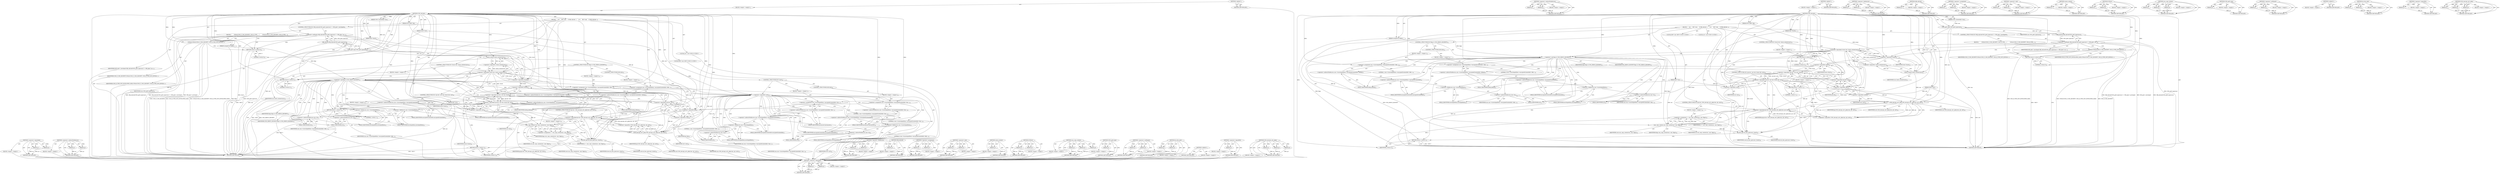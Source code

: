 digraph "CMS_decrypt_set1_pkey" {
vulnerable_149 [label=<(METHOD,&lt;operator&gt;.logicalAnd)>];
vulnerable_150 [label=<(PARAM,p1)>];
vulnerable_151 [label=<(PARAM,p2)>];
vulnerable_152 [label=<(BLOCK,&lt;empty&gt;,&lt;empty&gt;)>];
vulnerable_153 [label=<(METHOD_RETURN,ANY)>];
vulnerable_172 [label=<(METHOD,&lt;operator&gt;.indirectFieldAccess)>];
vulnerable_173 [label=<(PARAM,p1)>];
vulnerable_174 [label=<(PARAM,p2)>];
vulnerable_175 [label=<(BLOCK,&lt;empty&gt;,&lt;empty&gt;)>];
vulnerable_176 [label=<(METHOD_RETURN,ANY)>];
vulnerable_6 [label=<(METHOD,&lt;global&gt;)<SUB>1</SUB>>];
vulnerable_7 [label=<(BLOCK,&lt;empty&gt;,&lt;empty&gt;)<SUB>1</SUB>>];
vulnerable_8 [label=<(METHOD,CMS_decrypt)<SUB>1</SUB>>];
vulnerable_9 [label=<(PARAM,CMS_ContentInfo *cms)<SUB>1</SUB>>];
vulnerable_10 [label=<(PARAM,EVP_PKEY *pk)<SUB>1</SUB>>];
vulnerable_11 [label=<(PARAM,X509 *cert)<SUB>1</SUB>>];
vulnerable_12 [label=<(PARAM,BIO *dcont)<SUB>2</SUB>>];
vulnerable_13 [label=<(PARAM,BIO *out)<SUB>2</SUB>>];
vulnerable_14 [label=<(PARAM,unsigned int flags)<SUB>2</SUB>>];
vulnerable_15 [label=<(BLOCK,{
    int r;
    BIO *cont;
    if (OBJ_obj2nid...,{
    int r;
    BIO *cont;
    if (OBJ_obj2nid...)<SUB>3</SUB>>];
vulnerable_16 [label="<(LOCAL,int r: int)<SUB>4</SUB>>"];
vulnerable_17 [label="<(LOCAL,BIO* cont: BIO*)<SUB>5</SUB>>"];
vulnerable_18 [label=<(CONTROL_STRUCTURE,IF,if (OBJ_obj2nid(CMS_get0_type(cms)) != NID_pkcs7_enveloped))<SUB>6</SUB>>];
vulnerable_19 [label=<(&lt;operator&gt;.notEquals,OBJ_obj2nid(CMS_get0_type(cms)) != NID_pkcs7_en...)<SUB>6</SUB>>];
vulnerable_20 [label=<(OBJ_obj2nid,OBJ_obj2nid(CMS_get0_type(cms)))<SUB>6</SUB>>];
vulnerable_21 [label=<(CMS_get0_type,CMS_get0_type(cms))<SUB>6</SUB>>];
vulnerable_22 [label=<(IDENTIFIER,cms,CMS_get0_type(cms))<SUB>6</SUB>>];
vulnerable_23 [label=<(IDENTIFIER,NID_pkcs7_enveloped,OBJ_obj2nid(CMS_get0_type(cms)) != NID_pkcs7_en...)<SUB>6</SUB>>];
vulnerable_24 [label=<(BLOCK,{
        CMSerr(CMS_F_CMS_DECRYPT, CMS_R_TYPE_...,{
        CMSerr(CMS_F_CMS_DECRYPT, CMS_R_TYPE_...)<SUB>6</SUB>>];
vulnerable_25 [label=<(CMSerr,CMSerr(CMS_F_CMS_DECRYPT, CMS_R_TYPE_NOT_ENVELO...)<SUB>7</SUB>>];
vulnerable_26 [label=<(IDENTIFIER,CMS_F_CMS_DECRYPT,CMSerr(CMS_F_CMS_DECRYPT, CMS_R_TYPE_NOT_ENVELO...)<SUB>7</SUB>>];
vulnerable_27 [label=<(IDENTIFIER,CMS_R_TYPE_NOT_ENVELOPED_DATA,CMSerr(CMS_F_CMS_DECRYPT, CMS_R_TYPE_NOT_ENVELO...)<SUB>7</SUB>>];
vulnerable_28 [label=<(RETURN,return 0;,return 0;)<SUB>8</SUB>>];
vulnerable_29 [label=<(LITERAL,0,return 0;)<SUB>8</SUB>>];
vulnerable_30 [label=<(CONTROL_STRUCTURE,IF,if (!dcont &amp;&amp; !check_content(cms)))<SUB>10</SUB>>];
vulnerable_31 [label=<(&lt;operator&gt;.logicalAnd,!dcont &amp;&amp; !check_content(cms))<SUB>10</SUB>>];
vulnerable_32 [label=<(&lt;operator&gt;.logicalNot,!dcont)<SUB>10</SUB>>];
vulnerable_33 [label=<(IDENTIFIER,dcont,!dcont)<SUB>10</SUB>>];
vulnerable_34 [label=<(&lt;operator&gt;.logicalNot,!check_content(cms))<SUB>10</SUB>>];
vulnerable_35 [label=<(check_content,check_content(cms))<SUB>10</SUB>>];
vulnerable_36 [label=<(IDENTIFIER,cms,check_content(cms))<SUB>10</SUB>>];
vulnerable_37 [label=<(BLOCK,&lt;empty&gt;,&lt;empty&gt;)<SUB>11</SUB>>];
vulnerable_38 [label=<(RETURN,return 0;,return 0;)<SUB>11</SUB>>];
vulnerable_39 [label=<(LITERAL,0,return 0;)<SUB>11</SUB>>];
vulnerable_40 [label=<(CONTROL_STRUCTURE,IF,if (flags &amp; CMS_DEBUG_DECRYPT))<SUB>12</SUB>>];
vulnerable_41 [label=<(&lt;operator&gt;.and,flags &amp; CMS_DEBUG_DECRYPT)<SUB>12</SUB>>];
vulnerable_42 [label=<(IDENTIFIER,flags,flags &amp; CMS_DEBUG_DECRYPT)<SUB>12</SUB>>];
vulnerable_43 [label=<(IDENTIFIER,CMS_DEBUG_DECRYPT,flags &amp; CMS_DEBUG_DECRYPT)<SUB>12</SUB>>];
vulnerable_44 [label=<(BLOCK,&lt;empty&gt;,&lt;empty&gt;)<SUB>13</SUB>>];
vulnerable_45 [label=<(&lt;operator&gt;.assignment,cms-&gt;d.envelopedData-&gt;encryptedContentInfo-&gt;deb...)<SUB>13</SUB>>];
vulnerable_46 [label=<(&lt;operator&gt;.indirectFieldAccess,cms-&gt;d.envelopedData-&gt;encryptedContentInfo-&gt;debug)<SUB>13</SUB>>];
vulnerable_47 [label=<(&lt;operator&gt;.indirectFieldAccess,cms-&gt;d.envelopedData-&gt;encryptedContentInfo)<SUB>13</SUB>>];
vulnerable_48 [label=<(&lt;operator&gt;.fieldAccess,cms-&gt;d.envelopedData)<SUB>13</SUB>>];
vulnerable_49 [label=<(&lt;operator&gt;.indirectFieldAccess,cms-&gt;d)<SUB>13</SUB>>];
vulnerable_50 [label=<(IDENTIFIER,cms,cms-&gt;d.envelopedData-&gt;encryptedContentInfo-&gt;deb...)<SUB>13</SUB>>];
vulnerable_51 [label=<(FIELD_IDENTIFIER,d,d)<SUB>13</SUB>>];
vulnerable_52 [label=<(FIELD_IDENTIFIER,envelopedData,envelopedData)<SUB>13</SUB>>];
vulnerable_53 [label=<(FIELD_IDENTIFIER,encryptedContentInfo,encryptedContentInfo)<SUB>13</SUB>>];
vulnerable_54 [label=<(FIELD_IDENTIFIER,debug,debug)<SUB>13</SUB>>];
vulnerable_55 [label=<(LITERAL,1,cms-&gt;d.envelopedData-&gt;encryptedContentInfo-&gt;deb...)<SUB>13</SUB>>];
vulnerable_56 [label=<(CONTROL_STRUCTURE,ELSE,else)<SUB>15</SUB>>];
vulnerable_57 [label=<(BLOCK,&lt;empty&gt;,&lt;empty&gt;)<SUB>15</SUB>>];
vulnerable_58 [label=<(&lt;operator&gt;.assignment,cms-&gt;d.envelopedData-&gt;encryptedContentInfo-&gt;deb...)<SUB>15</SUB>>];
vulnerable_59 [label=<(&lt;operator&gt;.indirectFieldAccess,cms-&gt;d.envelopedData-&gt;encryptedContentInfo-&gt;debug)<SUB>15</SUB>>];
vulnerable_60 [label=<(&lt;operator&gt;.indirectFieldAccess,cms-&gt;d.envelopedData-&gt;encryptedContentInfo)<SUB>15</SUB>>];
vulnerable_61 [label=<(&lt;operator&gt;.fieldAccess,cms-&gt;d.envelopedData)<SUB>15</SUB>>];
vulnerable_62 [label=<(&lt;operator&gt;.indirectFieldAccess,cms-&gt;d)<SUB>15</SUB>>];
vulnerable_63 [label=<(IDENTIFIER,cms,cms-&gt;d.envelopedData-&gt;encryptedContentInfo-&gt;deb...)<SUB>15</SUB>>];
vulnerable_64 [label=<(FIELD_IDENTIFIER,d,d)<SUB>15</SUB>>];
vulnerable_65 [label=<(FIELD_IDENTIFIER,envelopedData,envelopedData)<SUB>15</SUB>>];
vulnerable_66 [label=<(FIELD_IDENTIFIER,encryptedContentInfo,encryptedContentInfo)<SUB>15</SUB>>];
vulnerable_67 [label=<(FIELD_IDENTIFIER,debug,debug)<SUB>15</SUB>>];
vulnerable_68 [label=<(LITERAL,0,cms-&gt;d.envelopedData-&gt;encryptedContentInfo-&gt;deb...)<SUB>15</SUB>>];
vulnerable_69 [label=<(CONTROL_STRUCTURE,IF,if (!pk &amp;&amp; !cert &amp;&amp; !dcont &amp;&amp; !out))<SUB>16</SUB>>];
vulnerable_70 [label=<(&lt;operator&gt;.logicalAnd,!pk &amp;&amp; !cert &amp;&amp; !dcont &amp;&amp; !out)<SUB>16</SUB>>];
vulnerable_71 [label=<(&lt;operator&gt;.logicalAnd,!pk &amp;&amp; !cert &amp;&amp; !dcont)<SUB>16</SUB>>];
vulnerable_72 [label=<(&lt;operator&gt;.logicalAnd,!pk &amp;&amp; !cert)<SUB>16</SUB>>];
vulnerable_73 [label=<(&lt;operator&gt;.logicalNot,!pk)<SUB>16</SUB>>];
vulnerable_74 [label=<(IDENTIFIER,pk,!pk)<SUB>16</SUB>>];
vulnerable_75 [label=<(&lt;operator&gt;.logicalNot,!cert)<SUB>16</SUB>>];
vulnerable_76 [label=<(IDENTIFIER,cert,!cert)<SUB>16</SUB>>];
vulnerable_77 [label=<(&lt;operator&gt;.logicalNot,!dcont)<SUB>16</SUB>>];
vulnerable_78 [label=<(IDENTIFIER,dcont,!dcont)<SUB>16</SUB>>];
vulnerable_79 [label=<(&lt;operator&gt;.logicalNot,!out)<SUB>16</SUB>>];
vulnerable_80 [label=<(IDENTIFIER,out,!out)<SUB>16</SUB>>];
vulnerable_81 [label=<(BLOCK,&lt;empty&gt;,&lt;empty&gt;)<SUB>17</SUB>>];
vulnerable_82 [label=<(RETURN,return 1;,return 1;)<SUB>17</SUB>>];
vulnerable_83 [label=<(LITERAL,1,return 1;)<SUB>17</SUB>>];
vulnerable_84 [label=<(CONTROL_STRUCTURE,IF,if (pk &amp;&amp; !CMS_decrypt_set1_pkey(cms, pk, cert)))<SUB>18</SUB>>];
vulnerable_85 [label=<(&lt;operator&gt;.logicalAnd,pk &amp;&amp; !CMS_decrypt_set1_pkey(cms, pk, cert))<SUB>18</SUB>>];
vulnerable_86 [label=<(IDENTIFIER,pk,pk &amp;&amp; !CMS_decrypt_set1_pkey(cms, pk, cert))<SUB>18</SUB>>];
vulnerable_87 [label=<(&lt;operator&gt;.logicalNot,!CMS_decrypt_set1_pkey(cms, pk, cert))<SUB>18</SUB>>];
vulnerable_88 [label=<(CMS_decrypt_set1_pkey,CMS_decrypt_set1_pkey(cms, pk, cert))<SUB>18</SUB>>];
vulnerable_89 [label=<(IDENTIFIER,cms,CMS_decrypt_set1_pkey(cms, pk, cert))<SUB>18</SUB>>];
vulnerable_90 [label=<(IDENTIFIER,pk,CMS_decrypt_set1_pkey(cms, pk, cert))<SUB>18</SUB>>];
vulnerable_91 [label=<(IDENTIFIER,cert,CMS_decrypt_set1_pkey(cms, pk, cert))<SUB>18</SUB>>];
vulnerable_92 [label=<(BLOCK,&lt;empty&gt;,&lt;empty&gt;)<SUB>19</SUB>>];
vulnerable_93 [label=<(&lt;operator&gt;.assignment,r = cms_copy_content(out, cont, flags))<SUB>19</SUB>>];
vulnerable_94 [label=<(IDENTIFIER,r,r = cms_copy_content(out, cont, flags))<SUB>19</SUB>>];
vulnerable_95 [label=<(cms_copy_content,cms_copy_content(out, cont, flags))<SUB>19</SUB>>];
vulnerable_96 [label=<(IDENTIFIER,out,cms_copy_content(out, cont, flags))<SUB>19</SUB>>];
vulnerable_97 [label=<(IDENTIFIER,cont,cms_copy_content(out, cont, flags))<SUB>19</SUB>>];
vulnerable_98 [label=<(IDENTIFIER,flags,cms_copy_content(out, cont, flags))<SUB>19</SUB>>];
vulnerable_99 [label=<(do_free_upto,do_free_upto(cont, dcont))<SUB>20</SUB>>];
vulnerable_100 [label=<(IDENTIFIER,cont,do_free_upto(cont, dcont))<SUB>20</SUB>>];
vulnerable_101 [label=<(IDENTIFIER,dcont,do_free_upto(cont, dcont))<SUB>20</SUB>>];
vulnerable_102 [label=<(RETURN,return r;,return r;)<SUB>21</SUB>>];
vulnerable_103 [label=<(IDENTIFIER,r,return r;)<SUB>21</SUB>>];
vulnerable_104 [label=<(METHOD_RETURN,int)<SUB>1</SUB>>];
vulnerable_106 [label=<(METHOD_RETURN,ANY)<SUB>1</SUB>>];
vulnerable_177 [label=<(METHOD,&lt;operator&gt;.fieldAccess)>];
vulnerable_178 [label=<(PARAM,p1)>];
vulnerable_179 [label=<(PARAM,p2)>];
vulnerable_180 [label=<(BLOCK,&lt;empty&gt;,&lt;empty&gt;)>];
vulnerable_181 [label=<(METHOD_RETURN,ANY)>];
vulnerable_136 [label=<(METHOD,OBJ_obj2nid)>];
vulnerable_137 [label=<(PARAM,p1)>];
vulnerable_138 [label=<(BLOCK,&lt;empty&gt;,&lt;empty&gt;)>];
vulnerable_139 [label=<(METHOD_RETURN,ANY)>];
vulnerable_167 [label=<(METHOD,&lt;operator&gt;.assignment)>];
vulnerable_168 [label=<(PARAM,p1)>];
vulnerable_169 [label=<(PARAM,p2)>];
vulnerable_170 [label=<(BLOCK,&lt;empty&gt;,&lt;empty&gt;)>];
vulnerable_171 [label=<(METHOD_RETURN,ANY)>];
vulnerable_162 [label=<(METHOD,&lt;operator&gt;.and)>];
vulnerable_163 [label=<(PARAM,p1)>];
vulnerable_164 [label=<(PARAM,p2)>];
vulnerable_165 [label=<(BLOCK,&lt;empty&gt;,&lt;empty&gt;)>];
vulnerable_166 [label=<(METHOD_RETURN,ANY)>];
vulnerable_158 [label=<(METHOD,check_content)>];
vulnerable_159 [label=<(PARAM,p1)>];
vulnerable_160 [label=<(BLOCK,&lt;empty&gt;,&lt;empty&gt;)>];
vulnerable_161 [label=<(METHOD_RETURN,ANY)>];
vulnerable_144 [label=<(METHOD,CMSerr)>];
vulnerable_145 [label=<(PARAM,p1)>];
vulnerable_146 [label=<(PARAM,p2)>];
vulnerable_147 [label=<(BLOCK,&lt;empty&gt;,&lt;empty&gt;)>];
vulnerable_148 [label=<(METHOD_RETURN,ANY)>];
vulnerable_188 [label=<(METHOD,cms_copy_content)>];
vulnerable_189 [label=<(PARAM,p1)>];
vulnerable_190 [label=<(PARAM,p2)>];
vulnerable_191 [label=<(PARAM,p3)>];
vulnerable_192 [label=<(BLOCK,&lt;empty&gt;,&lt;empty&gt;)>];
vulnerable_193 [label=<(METHOD_RETURN,ANY)>];
vulnerable_140 [label=<(METHOD,CMS_get0_type)>];
vulnerable_141 [label=<(PARAM,p1)>];
vulnerable_142 [label=<(BLOCK,&lt;empty&gt;,&lt;empty&gt;)>];
vulnerable_143 [label=<(METHOD_RETURN,ANY)>];
vulnerable_131 [label=<(METHOD,&lt;operator&gt;.notEquals)>];
vulnerable_132 [label=<(PARAM,p1)>];
vulnerable_133 [label=<(PARAM,p2)>];
vulnerable_134 [label=<(BLOCK,&lt;empty&gt;,&lt;empty&gt;)>];
vulnerable_135 [label=<(METHOD_RETURN,ANY)>];
vulnerable_125 [label=<(METHOD,&lt;global&gt;)<SUB>1</SUB>>];
vulnerable_126 [label=<(BLOCK,&lt;empty&gt;,&lt;empty&gt;)>];
vulnerable_127 [label=<(METHOD_RETURN,ANY)>];
vulnerable_194 [label=<(METHOD,do_free_upto)>];
vulnerable_195 [label=<(PARAM,p1)>];
vulnerable_196 [label=<(PARAM,p2)>];
vulnerable_197 [label=<(BLOCK,&lt;empty&gt;,&lt;empty&gt;)>];
vulnerable_198 [label=<(METHOD_RETURN,ANY)>];
vulnerable_154 [label=<(METHOD,&lt;operator&gt;.logicalNot)>];
vulnerable_155 [label=<(PARAM,p1)>];
vulnerable_156 [label=<(BLOCK,&lt;empty&gt;,&lt;empty&gt;)>];
vulnerable_157 [label=<(METHOD_RETURN,ANY)>];
vulnerable_182 [label=<(METHOD,CMS_decrypt_set1_pkey)>];
vulnerable_183 [label=<(PARAM,p1)>];
vulnerable_184 [label=<(PARAM,p2)>];
vulnerable_185 [label=<(PARAM,p3)>];
vulnerable_186 [label=<(BLOCK,&lt;empty&gt;,&lt;empty&gt;)>];
vulnerable_187 [label=<(METHOD_RETURN,ANY)>];
fixed_177 [label=<(METHOD,&lt;operator&gt;.logicalAnd)>];
fixed_178 [label=<(PARAM,p1)>];
fixed_179 [label=<(PARAM,p2)>];
fixed_180 [label=<(BLOCK,&lt;empty&gt;,&lt;empty&gt;)>];
fixed_181 [label=<(METHOD_RETURN,ANY)>];
fixed_200 [label=<(METHOD,&lt;operator&gt;.indirectFieldAccess)>];
fixed_201 [label=<(PARAM,p1)>];
fixed_202 [label=<(PARAM,p2)>];
fixed_203 [label=<(BLOCK,&lt;empty&gt;,&lt;empty&gt;)>];
fixed_204 [label=<(METHOD_RETURN,ANY)>];
fixed_6 [label=<(METHOD,&lt;global&gt;)<SUB>1</SUB>>];
fixed_7 [label=<(BLOCK,&lt;empty&gt;,&lt;empty&gt;)<SUB>1</SUB>>];
fixed_8 [label=<(METHOD,CMS_decrypt)<SUB>1</SUB>>];
fixed_9 [label=<(PARAM,CMS_ContentInfo *cms)<SUB>1</SUB>>];
fixed_10 [label=<(PARAM,EVP_PKEY *pk)<SUB>1</SUB>>];
fixed_11 [label=<(PARAM,X509 *cert)<SUB>1</SUB>>];
fixed_12 [label=<(PARAM,BIO *dcont)<SUB>2</SUB>>];
fixed_13 [label=<(PARAM,BIO *out)<SUB>2</SUB>>];
fixed_14 [label=<(PARAM,unsigned int flags)<SUB>2</SUB>>];
fixed_15 [label=<(BLOCK,{
    int r;
    BIO *cont;
    if (OBJ_obj2nid...,{
    int r;
    BIO *cont;
    if (OBJ_obj2nid...)<SUB>3</SUB>>];
fixed_16 [label="<(LOCAL,int r: int)<SUB>4</SUB>>"];
fixed_17 [label="<(LOCAL,BIO* cont: BIO*)<SUB>5</SUB>>"];
fixed_18 [label=<(CONTROL_STRUCTURE,IF,if (OBJ_obj2nid(CMS_get0_type(cms)) != NID_pkcs7_enveloped))<SUB>6</SUB>>];
fixed_19 [label=<(&lt;operator&gt;.notEquals,OBJ_obj2nid(CMS_get0_type(cms)) != NID_pkcs7_en...)<SUB>6</SUB>>];
fixed_20 [label=<(OBJ_obj2nid,OBJ_obj2nid(CMS_get0_type(cms)))<SUB>6</SUB>>];
fixed_21 [label=<(CMS_get0_type,CMS_get0_type(cms))<SUB>6</SUB>>];
fixed_22 [label=<(IDENTIFIER,cms,CMS_get0_type(cms))<SUB>6</SUB>>];
fixed_23 [label=<(IDENTIFIER,NID_pkcs7_enveloped,OBJ_obj2nid(CMS_get0_type(cms)) != NID_pkcs7_en...)<SUB>6</SUB>>];
fixed_24 [label=<(BLOCK,{
        CMSerr(CMS_F_CMS_DECRYPT, CMS_R_TYPE_...,{
        CMSerr(CMS_F_CMS_DECRYPT, CMS_R_TYPE_...)<SUB>6</SUB>>];
fixed_25 [label=<(CMSerr,CMSerr(CMS_F_CMS_DECRYPT, CMS_R_TYPE_NOT_ENVELO...)<SUB>7</SUB>>];
fixed_26 [label=<(IDENTIFIER,CMS_F_CMS_DECRYPT,CMSerr(CMS_F_CMS_DECRYPT, CMS_R_TYPE_NOT_ENVELO...)<SUB>7</SUB>>];
fixed_27 [label=<(IDENTIFIER,CMS_R_TYPE_NOT_ENVELOPED_DATA,CMSerr(CMS_F_CMS_DECRYPT, CMS_R_TYPE_NOT_ENVELO...)<SUB>7</SUB>>];
fixed_28 [label=<(RETURN,return 0;,return 0;)<SUB>8</SUB>>];
fixed_29 [label=<(LITERAL,0,return 0;)<SUB>8</SUB>>];
fixed_30 [label=<(CONTROL_STRUCTURE,IF,if (!dcont &amp;&amp; !check_content(cms)))<SUB>10</SUB>>];
fixed_31 [label=<(&lt;operator&gt;.logicalAnd,!dcont &amp;&amp; !check_content(cms))<SUB>10</SUB>>];
fixed_32 [label=<(&lt;operator&gt;.logicalNot,!dcont)<SUB>10</SUB>>];
fixed_33 [label=<(IDENTIFIER,dcont,!dcont)<SUB>10</SUB>>];
fixed_34 [label=<(&lt;operator&gt;.logicalNot,!check_content(cms))<SUB>10</SUB>>];
fixed_35 [label=<(check_content,check_content(cms))<SUB>10</SUB>>];
fixed_36 [label=<(IDENTIFIER,cms,check_content(cms))<SUB>10</SUB>>];
fixed_37 [label=<(BLOCK,&lt;empty&gt;,&lt;empty&gt;)<SUB>11</SUB>>];
fixed_38 [label=<(RETURN,return 0;,return 0;)<SUB>11</SUB>>];
fixed_39 [label=<(LITERAL,0,return 0;)<SUB>11</SUB>>];
fixed_40 [label=<(CONTROL_STRUCTURE,IF,if (flags &amp; CMS_DEBUG_DECRYPT))<SUB>12</SUB>>];
fixed_41 [label=<(&lt;operator&gt;.and,flags &amp; CMS_DEBUG_DECRYPT)<SUB>12</SUB>>];
fixed_42 [label=<(IDENTIFIER,flags,flags &amp; CMS_DEBUG_DECRYPT)<SUB>12</SUB>>];
fixed_43 [label=<(IDENTIFIER,CMS_DEBUG_DECRYPT,flags &amp; CMS_DEBUG_DECRYPT)<SUB>12</SUB>>];
fixed_44 [label=<(BLOCK,&lt;empty&gt;,&lt;empty&gt;)<SUB>13</SUB>>];
fixed_45 [label=<(&lt;operator&gt;.assignment,cms-&gt;d.envelopedData-&gt;encryptedContentInfo-&gt;deb...)<SUB>13</SUB>>];
fixed_46 [label=<(&lt;operator&gt;.indirectFieldAccess,cms-&gt;d.envelopedData-&gt;encryptedContentInfo-&gt;debug)<SUB>13</SUB>>];
fixed_47 [label=<(&lt;operator&gt;.indirectFieldAccess,cms-&gt;d.envelopedData-&gt;encryptedContentInfo)<SUB>13</SUB>>];
fixed_48 [label=<(&lt;operator&gt;.fieldAccess,cms-&gt;d.envelopedData)<SUB>13</SUB>>];
fixed_49 [label=<(&lt;operator&gt;.indirectFieldAccess,cms-&gt;d)<SUB>13</SUB>>];
fixed_50 [label=<(IDENTIFIER,cms,cms-&gt;d.envelopedData-&gt;encryptedContentInfo-&gt;deb...)<SUB>13</SUB>>];
fixed_51 [label=<(FIELD_IDENTIFIER,d,d)<SUB>13</SUB>>];
fixed_52 [label=<(FIELD_IDENTIFIER,envelopedData,envelopedData)<SUB>13</SUB>>];
fixed_53 [label=<(FIELD_IDENTIFIER,encryptedContentInfo,encryptedContentInfo)<SUB>13</SUB>>];
fixed_54 [label=<(FIELD_IDENTIFIER,debug,debug)<SUB>13</SUB>>];
fixed_55 [label=<(LITERAL,1,cms-&gt;d.envelopedData-&gt;encryptedContentInfo-&gt;deb...)<SUB>13</SUB>>];
fixed_56 [label=<(CONTROL_STRUCTURE,ELSE,else)<SUB>15</SUB>>];
fixed_57 [label=<(BLOCK,&lt;empty&gt;,&lt;empty&gt;)<SUB>15</SUB>>];
fixed_58 [label=<(&lt;operator&gt;.assignment,cms-&gt;d.envelopedData-&gt;encryptedContentInfo-&gt;deb...)<SUB>15</SUB>>];
fixed_59 [label=<(&lt;operator&gt;.indirectFieldAccess,cms-&gt;d.envelopedData-&gt;encryptedContentInfo-&gt;debug)<SUB>15</SUB>>];
fixed_60 [label=<(&lt;operator&gt;.indirectFieldAccess,cms-&gt;d.envelopedData-&gt;encryptedContentInfo)<SUB>15</SUB>>];
fixed_61 [label=<(&lt;operator&gt;.fieldAccess,cms-&gt;d.envelopedData)<SUB>15</SUB>>];
fixed_62 [label=<(&lt;operator&gt;.indirectFieldAccess,cms-&gt;d)<SUB>15</SUB>>];
fixed_63 [label=<(IDENTIFIER,cms,cms-&gt;d.envelopedData-&gt;encryptedContentInfo-&gt;deb...)<SUB>15</SUB>>];
fixed_64 [label=<(FIELD_IDENTIFIER,d,d)<SUB>15</SUB>>];
fixed_65 [label=<(FIELD_IDENTIFIER,envelopedData,envelopedData)<SUB>15</SUB>>];
fixed_66 [label=<(FIELD_IDENTIFIER,encryptedContentInfo,encryptedContentInfo)<SUB>15</SUB>>];
fixed_67 [label=<(FIELD_IDENTIFIER,debug,debug)<SUB>15</SUB>>];
fixed_68 [label=<(LITERAL,0,cms-&gt;d.envelopedData-&gt;encryptedContentInfo-&gt;deb...)<SUB>15</SUB>>];
fixed_69 [label=<(CONTROL_STRUCTURE,IF,if (!cert))<SUB>16</SUB>>];
fixed_70 [label=<(&lt;operator&gt;.logicalNot,!cert)<SUB>16</SUB>>];
fixed_71 [label=<(IDENTIFIER,cert,!cert)<SUB>16</SUB>>];
fixed_72 [label=<(BLOCK,&lt;empty&gt;,&lt;empty&gt;)<SUB>17</SUB>>];
fixed_73 [label=<(&lt;operator&gt;.assignment,cms-&gt;d.envelopedData-&gt;encryptedContentInfo-&gt;hav...)<SUB>17</SUB>>];
fixed_74 [label=<(&lt;operator&gt;.indirectFieldAccess,cms-&gt;d.envelopedData-&gt;encryptedContentInfo-&gt;hav...)<SUB>17</SUB>>];
fixed_75 [label=<(&lt;operator&gt;.indirectFieldAccess,cms-&gt;d.envelopedData-&gt;encryptedContentInfo)<SUB>17</SUB>>];
fixed_76 [label=<(&lt;operator&gt;.fieldAccess,cms-&gt;d.envelopedData)<SUB>17</SUB>>];
fixed_77 [label=<(&lt;operator&gt;.indirectFieldAccess,cms-&gt;d)<SUB>17</SUB>>];
fixed_78 [label=<(IDENTIFIER,cms,cms-&gt;d.envelopedData-&gt;encryptedContentInfo-&gt;hav...)<SUB>17</SUB>>];
fixed_79 [label=<(FIELD_IDENTIFIER,d,d)<SUB>17</SUB>>];
fixed_80 [label=<(FIELD_IDENTIFIER,envelopedData,envelopedData)<SUB>17</SUB>>];
fixed_81 [label=<(FIELD_IDENTIFIER,encryptedContentInfo,encryptedContentInfo)<SUB>17</SUB>>];
fixed_82 [label=<(FIELD_IDENTIFIER,havenocert,havenocert)<SUB>17</SUB>>];
fixed_83 [label=<(LITERAL,1,cms-&gt;d.envelopedData-&gt;encryptedContentInfo-&gt;hav...)<SUB>17</SUB>>];
fixed_84 [label=<(CONTROL_STRUCTURE,ELSE,else)<SUB>19</SUB>>];
fixed_85 [label=<(BLOCK,&lt;empty&gt;,&lt;empty&gt;)<SUB>19</SUB>>];
fixed_86 [label=<(&lt;operator&gt;.assignment,cms-&gt;d.envelopedData-&gt;encryptedContentInfo-&gt;hav...)<SUB>19</SUB>>];
fixed_87 [label=<(&lt;operator&gt;.indirectFieldAccess,cms-&gt;d.envelopedData-&gt;encryptedContentInfo-&gt;hav...)<SUB>19</SUB>>];
fixed_88 [label=<(&lt;operator&gt;.indirectFieldAccess,cms-&gt;d.envelopedData-&gt;encryptedContentInfo)<SUB>19</SUB>>];
fixed_89 [label=<(&lt;operator&gt;.fieldAccess,cms-&gt;d.envelopedData)<SUB>19</SUB>>];
fixed_90 [label=<(&lt;operator&gt;.indirectFieldAccess,cms-&gt;d)<SUB>19</SUB>>];
fixed_91 [label=<(IDENTIFIER,cms,cms-&gt;d.envelopedData-&gt;encryptedContentInfo-&gt;hav...)<SUB>19</SUB>>];
fixed_92 [label=<(FIELD_IDENTIFIER,d,d)<SUB>19</SUB>>];
fixed_93 [label=<(FIELD_IDENTIFIER,envelopedData,envelopedData)<SUB>19</SUB>>];
fixed_94 [label=<(FIELD_IDENTIFIER,encryptedContentInfo,encryptedContentInfo)<SUB>19</SUB>>];
fixed_95 [label=<(FIELD_IDENTIFIER,havenocert,havenocert)<SUB>19</SUB>>];
fixed_96 [label=<(LITERAL,0,cms-&gt;d.envelopedData-&gt;encryptedContentInfo-&gt;hav...)<SUB>19</SUB>>];
fixed_97 [label=<(CONTROL_STRUCTURE,IF,if (!pk &amp;&amp; !cert &amp;&amp; !dcont &amp;&amp; !out))<SUB>20</SUB>>];
fixed_98 [label=<(&lt;operator&gt;.logicalAnd,!pk &amp;&amp; !cert &amp;&amp; !dcont &amp;&amp; !out)<SUB>20</SUB>>];
fixed_99 [label=<(&lt;operator&gt;.logicalAnd,!pk &amp;&amp; !cert &amp;&amp; !dcont)<SUB>20</SUB>>];
fixed_100 [label=<(&lt;operator&gt;.logicalAnd,!pk &amp;&amp; !cert)<SUB>20</SUB>>];
fixed_101 [label=<(&lt;operator&gt;.logicalNot,!pk)<SUB>20</SUB>>];
fixed_102 [label=<(IDENTIFIER,pk,!pk)<SUB>20</SUB>>];
fixed_103 [label=<(&lt;operator&gt;.logicalNot,!cert)<SUB>20</SUB>>];
fixed_104 [label=<(IDENTIFIER,cert,!cert)<SUB>20</SUB>>];
fixed_105 [label=<(&lt;operator&gt;.logicalNot,!dcont)<SUB>20</SUB>>];
fixed_106 [label=<(IDENTIFIER,dcont,!dcont)<SUB>20</SUB>>];
fixed_107 [label=<(&lt;operator&gt;.logicalNot,!out)<SUB>20</SUB>>];
fixed_108 [label=<(IDENTIFIER,out,!out)<SUB>20</SUB>>];
fixed_109 [label=<(BLOCK,&lt;empty&gt;,&lt;empty&gt;)<SUB>21</SUB>>];
fixed_110 [label=<(RETURN,return 1;,return 1;)<SUB>21</SUB>>];
fixed_111 [label=<(LITERAL,1,return 1;)<SUB>21</SUB>>];
fixed_112 [label=<(CONTROL_STRUCTURE,IF,if (pk &amp;&amp; !CMS_decrypt_set1_pkey(cms, pk, cert)))<SUB>22</SUB>>];
fixed_113 [label=<(&lt;operator&gt;.logicalAnd,pk &amp;&amp; !CMS_decrypt_set1_pkey(cms, pk, cert))<SUB>22</SUB>>];
fixed_114 [label=<(IDENTIFIER,pk,pk &amp;&amp; !CMS_decrypt_set1_pkey(cms, pk, cert))<SUB>22</SUB>>];
fixed_115 [label=<(&lt;operator&gt;.logicalNot,!CMS_decrypt_set1_pkey(cms, pk, cert))<SUB>22</SUB>>];
fixed_116 [label=<(CMS_decrypt_set1_pkey,CMS_decrypt_set1_pkey(cms, pk, cert))<SUB>22</SUB>>];
fixed_117 [label=<(IDENTIFIER,cms,CMS_decrypt_set1_pkey(cms, pk, cert))<SUB>22</SUB>>];
fixed_118 [label=<(IDENTIFIER,pk,CMS_decrypt_set1_pkey(cms, pk, cert))<SUB>22</SUB>>];
fixed_119 [label=<(IDENTIFIER,cert,CMS_decrypt_set1_pkey(cms, pk, cert))<SUB>22</SUB>>];
fixed_120 [label=<(BLOCK,&lt;empty&gt;,&lt;empty&gt;)<SUB>23</SUB>>];
fixed_121 [label=<(&lt;operator&gt;.assignment,r = cms_copy_content(out, cont, flags))<SUB>23</SUB>>];
fixed_122 [label=<(IDENTIFIER,r,r = cms_copy_content(out, cont, flags))<SUB>23</SUB>>];
fixed_123 [label=<(cms_copy_content,cms_copy_content(out, cont, flags))<SUB>23</SUB>>];
fixed_124 [label=<(IDENTIFIER,out,cms_copy_content(out, cont, flags))<SUB>23</SUB>>];
fixed_125 [label=<(IDENTIFIER,cont,cms_copy_content(out, cont, flags))<SUB>23</SUB>>];
fixed_126 [label=<(IDENTIFIER,flags,cms_copy_content(out, cont, flags))<SUB>23</SUB>>];
fixed_127 [label=<(do_free_upto,do_free_upto(cont, dcont))<SUB>24</SUB>>];
fixed_128 [label=<(IDENTIFIER,cont,do_free_upto(cont, dcont))<SUB>24</SUB>>];
fixed_129 [label=<(IDENTIFIER,dcont,do_free_upto(cont, dcont))<SUB>24</SUB>>];
fixed_130 [label=<(RETURN,return r;,return r;)<SUB>25</SUB>>];
fixed_131 [label=<(IDENTIFIER,r,return r;)<SUB>25</SUB>>];
fixed_132 [label=<(METHOD_RETURN,int)<SUB>1</SUB>>];
fixed_134 [label=<(METHOD_RETURN,ANY)<SUB>1</SUB>>];
fixed_205 [label=<(METHOD,&lt;operator&gt;.fieldAccess)>];
fixed_206 [label=<(PARAM,p1)>];
fixed_207 [label=<(PARAM,p2)>];
fixed_208 [label=<(BLOCK,&lt;empty&gt;,&lt;empty&gt;)>];
fixed_209 [label=<(METHOD_RETURN,ANY)>];
fixed_164 [label=<(METHOD,OBJ_obj2nid)>];
fixed_165 [label=<(PARAM,p1)>];
fixed_166 [label=<(BLOCK,&lt;empty&gt;,&lt;empty&gt;)>];
fixed_167 [label=<(METHOD_RETURN,ANY)>];
fixed_195 [label=<(METHOD,&lt;operator&gt;.assignment)>];
fixed_196 [label=<(PARAM,p1)>];
fixed_197 [label=<(PARAM,p2)>];
fixed_198 [label=<(BLOCK,&lt;empty&gt;,&lt;empty&gt;)>];
fixed_199 [label=<(METHOD_RETURN,ANY)>];
fixed_190 [label=<(METHOD,&lt;operator&gt;.and)>];
fixed_191 [label=<(PARAM,p1)>];
fixed_192 [label=<(PARAM,p2)>];
fixed_193 [label=<(BLOCK,&lt;empty&gt;,&lt;empty&gt;)>];
fixed_194 [label=<(METHOD_RETURN,ANY)>];
fixed_186 [label=<(METHOD,check_content)>];
fixed_187 [label=<(PARAM,p1)>];
fixed_188 [label=<(BLOCK,&lt;empty&gt;,&lt;empty&gt;)>];
fixed_189 [label=<(METHOD_RETURN,ANY)>];
fixed_172 [label=<(METHOD,CMSerr)>];
fixed_173 [label=<(PARAM,p1)>];
fixed_174 [label=<(PARAM,p2)>];
fixed_175 [label=<(BLOCK,&lt;empty&gt;,&lt;empty&gt;)>];
fixed_176 [label=<(METHOD_RETURN,ANY)>];
fixed_216 [label=<(METHOD,cms_copy_content)>];
fixed_217 [label=<(PARAM,p1)>];
fixed_218 [label=<(PARAM,p2)>];
fixed_219 [label=<(PARAM,p3)>];
fixed_220 [label=<(BLOCK,&lt;empty&gt;,&lt;empty&gt;)>];
fixed_221 [label=<(METHOD_RETURN,ANY)>];
fixed_168 [label=<(METHOD,CMS_get0_type)>];
fixed_169 [label=<(PARAM,p1)>];
fixed_170 [label=<(BLOCK,&lt;empty&gt;,&lt;empty&gt;)>];
fixed_171 [label=<(METHOD_RETURN,ANY)>];
fixed_159 [label=<(METHOD,&lt;operator&gt;.notEquals)>];
fixed_160 [label=<(PARAM,p1)>];
fixed_161 [label=<(PARAM,p2)>];
fixed_162 [label=<(BLOCK,&lt;empty&gt;,&lt;empty&gt;)>];
fixed_163 [label=<(METHOD_RETURN,ANY)>];
fixed_153 [label=<(METHOD,&lt;global&gt;)<SUB>1</SUB>>];
fixed_154 [label=<(BLOCK,&lt;empty&gt;,&lt;empty&gt;)>];
fixed_155 [label=<(METHOD_RETURN,ANY)>];
fixed_222 [label=<(METHOD,do_free_upto)>];
fixed_223 [label=<(PARAM,p1)>];
fixed_224 [label=<(PARAM,p2)>];
fixed_225 [label=<(BLOCK,&lt;empty&gt;,&lt;empty&gt;)>];
fixed_226 [label=<(METHOD_RETURN,ANY)>];
fixed_182 [label=<(METHOD,&lt;operator&gt;.logicalNot)>];
fixed_183 [label=<(PARAM,p1)>];
fixed_184 [label=<(BLOCK,&lt;empty&gt;,&lt;empty&gt;)>];
fixed_185 [label=<(METHOD_RETURN,ANY)>];
fixed_210 [label=<(METHOD,CMS_decrypt_set1_pkey)>];
fixed_211 [label=<(PARAM,p1)>];
fixed_212 [label=<(PARAM,p2)>];
fixed_213 [label=<(PARAM,p3)>];
fixed_214 [label=<(BLOCK,&lt;empty&gt;,&lt;empty&gt;)>];
fixed_215 [label=<(METHOD_RETURN,ANY)>];
vulnerable_149 -> vulnerable_150  [key=0, label="AST: "];
vulnerable_149 -> vulnerable_150  [key=1, label="DDG: "];
vulnerable_149 -> vulnerable_152  [key=0, label="AST: "];
vulnerable_149 -> vulnerable_151  [key=0, label="AST: "];
vulnerable_149 -> vulnerable_151  [key=1, label="DDG: "];
vulnerable_149 -> vulnerable_153  [key=0, label="AST: "];
vulnerable_149 -> vulnerable_153  [key=1, label="CFG: "];
vulnerable_150 -> vulnerable_153  [key=0, label="DDG: p1"];
vulnerable_151 -> vulnerable_153  [key=0, label="DDG: p2"];
vulnerable_172 -> vulnerable_173  [key=0, label="AST: "];
vulnerable_172 -> vulnerable_173  [key=1, label="DDG: "];
vulnerable_172 -> vulnerable_175  [key=0, label="AST: "];
vulnerable_172 -> vulnerable_174  [key=0, label="AST: "];
vulnerable_172 -> vulnerable_174  [key=1, label="DDG: "];
vulnerable_172 -> vulnerable_176  [key=0, label="AST: "];
vulnerable_172 -> vulnerable_176  [key=1, label="CFG: "];
vulnerable_173 -> vulnerable_176  [key=0, label="DDG: p1"];
vulnerable_174 -> vulnerable_176  [key=0, label="DDG: p2"];
vulnerable_6 -> vulnerable_7  [key=0, label="AST: "];
vulnerable_6 -> vulnerable_106  [key=0, label="AST: "];
vulnerable_6 -> vulnerable_106  [key=1, label="CFG: "];
vulnerable_7 -> vulnerable_8  [key=0, label="AST: "];
vulnerable_8 -> vulnerable_9  [key=0, label="AST: "];
vulnerable_8 -> vulnerable_9  [key=1, label="DDG: "];
vulnerable_8 -> vulnerable_10  [key=0, label="AST: "];
vulnerable_8 -> vulnerable_10  [key=1, label="DDG: "];
vulnerable_8 -> vulnerable_11  [key=0, label="AST: "];
vulnerable_8 -> vulnerable_11  [key=1, label="DDG: "];
vulnerable_8 -> vulnerable_12  [key=0, label="AST: "];
vulnerable_8 -> vulnerable_12  [key=1, label="DDG: "];
vulnerable_8 -> vulnerable_13  [key=0, label="AST: "];
vulnerable_8 -> vulnerable_13  [key=1, label="DDG: "];
vulnerable_8 -> vulnerable_14  [key=0, label="AST: "];
vulnerable_8 -> vulnerable_14  [key=1, label="DDG: "];
vulnerable_8 -> vulnerable_15  [key=0, label="AST: "];
vulnerable_8 -> vulnerable_104  [key=0, label="AST: "];
vulnerable_8 -> vulnerable_21  [key=0, label="CFG: "];
vulnerable_8 -> vulnerable_21  [key=1, label="DDG: "];
vulnerable_8 -> vulnerable_99  [key=0, label="DDG: "];
vulnerable_8 -> vulnerable_103  [key=0, label="DDG: "];
vulnerable_8 -> vulnerable_19  [key=0, label="DDG: "];
vulnerable_8 -> vulnerable_28  [key=0, label="DDG: "];
vulnerable_8 -> vulnerable_38  [key=0, label="DDG: "];
vulnerable_8 -> vulnerable_41  [key=0, label="DDG: "];
vulnerable_8 -> vulnerable_45  [key=0, label="DDG: "];
vulnerable_8 -> vulnerable_82  [key=0, label="DDG: "];
vulnerable_8 -> vulnerable_85  [key=0, label="DDG: "];
vulnerable_8 -> vulnerable_25  [key=0, label="DDG: "];
vulnerable_8 -> vulnerable_29  [key=0, label="DDG: "];
vulnerable_8 -> vulnerable_32  [key=0, label="DDG: "];
vulnerable_8 -> vulnerable_39  [key=0, label="DDG: "];
vulnerable_8 -> vulnerable_58  [key=0, label="DDG: "];
vulnerable_8 -> vulnerable_79  [key=0, label="DDG: "];
vulnerable_8 -> vulnerable_83  [key=0, label="DDG: "];
vulnerable_8 -> vulnerable_35  [key=0, label="DDG: "];
vulnerable_8 -> vulnerable_77  [key=0, label="DDG: "];
vulnerable_8 -> vulnerable_88  [key=0, label="DDG: "];
vulnerable_8 -> vulnerable_95  [key=0, label="DDG: "];
vulnerable_8 -> vulnerable_73  [key=0, label="DDG: "];
vulnerable_8 -> vulnerable_75  [key=0, label="DDG: "];
vulnerable_9 -> vulnerable_21  [key=0, label="DDG: cms"];
vulnerable_10 -> vulnerable_104  [key=0, label="DDG: pk"];
vulnerable_10 -> vulnerable_73  [key=0, label="DDG: pk"];
vulnerable_11 -> vulnerable_104  [key=0, label="DDG: cert"];
vulnerable_11 -> vulnerable_88  [key=0, label="DDG: cert"];
vulnerable_11 -> vulnerable_75  [key=0, label="DDG: cert"];
vulnerable_12 -> vulnerable_104  [key=0, label="DDG: dcont"];
vulnerable_12 -> vulnerable_32  [key=0, label="DDG: dcont"];
vulnerable_13 -> vulnerable_104  [key=0, label="DDG: out"];
vulnerable_13 -> vulnerable_79  [key=0, label="DDG: out"];
vulnerable_13 -> vulnerable_95  [key=0, label="DDG: out"];
vulnerable_14 -> vulnerable_104  [key=0, label="DDG: flags"];
vulnerable_14 -> vulnerable_41  [key=0, label="DDG: flags"];
vulnerable_15 -> vulnerable_16  [key=0, label="AST: "];
vulnerable_15 -> vulnerable_17  [key=0, label="AST: "];
vulnerable_15 -> vulnerable_18  [key=0, label="AST: "];
vulnerable_15 -> vulnerable_30  [key=0, label="AST: "];
vulnerable_15 -> vulnerable_40  [key=0, label="AST: "];
vulnerable_15 -> vulnerable_69  [key=0, label="AST: "];
vulnerable_15 -> vulnerable_84  [key=0, label="AST: "];
vulnerable_15 -> vulnerable_99  [key=0, label="AST: "];
vulnerable_15 -> vulnerable_102  [key=0, label="AST: "];
vulnerable_18 -> vulnerable_19  [key=0, label="AST: "];
vulnerable_18 -> vulnerable_24  [key=0, label="AST: "];
vulnerable_19 -> vulnerable_20  [key=0, label="AST: "];
vulnerable_19 -> vulnerable_23  [key=0, label="AST: "];
vulnerable_19 -> vulnerable_25  [key=0, label="CFG: "];
vulnerable_19 -> vulnerable_25  [key=1, label="CDG: "];
vulnerable_19 -> vulnerable_32  [key=0, label="CFG: "];
vulnerable_19 -> vulnerable_32  [key=1, label="CDG: "];
vulnerable_19 -> vulnerable_104  [key=0, label="DDG: OBJ_obj2nid(CMS_get0_type(cms))"];
vulnerable_19 -> vulnerable_104  [key=1, label="DDG: OBJ_obj2nid(CMS_get0_type(cms)) != NID_pkcs7_enveloped"];
vulnerable_19 -> vulnerable_104  [key=2, label="DDG: NID_pkcs7_enveloped"];
vulnerable_19 -> vulnerable_28  [key=0, label="CDG: "];
vulnerable_19 -> vulnerable_31  [key=0, label="CDG: "];
vulnerable_20 -> vulnerable_21  [key=0, label="AST: "];
vulnerable_20 -> vulnerable_19  [key=0, label="CFG: "];
vulnerable_20 -> vulnerable_19  [key=1, label="DDG: CMS_get0_type(cms)"];
vulnerable_20 -> vulnerable_104  [key=0, label="DDG: CMS_get0_type(cms)"];
vulnerable_21 -> vulnerable_22  [key=0, label="AST: "];
vulnerable_21 -> vulnerable_20  [key=0, label="CFG: "];
vulnerable_21 -> vulnerable_20  [key=1, label="DDG: cms"];
vulnerable_21 -> vulnerable_104  [key=0, label="DDG: cms"];
vulnerable_21 -> vulnerable_35  [key=0, label="DDG: cms"];
vulnerable_21 -> vulnerable_88  [key=0, label="DDG: cms"];
vulnerable_24 -> vulnerable_25  [key=0, label="AST: "];
vulnerable_24 -> vulnerable_28  [key=0, label="AST: "];
vulnerable_25 -> vulnerable_26  [key=0, label="AST: "];
vulnerable_25 -> vulnerable_27  [key=0, label="AST: "];
vulnerable_25 -> vulnerable_28  [key=0, label="CFG: "];
vulnerable_25 -> vulnerable_104  [key=0, label="DDG: CMS_R_TYPE_NOT_ENVELOPED_DATA"];
vulnerable_25 -> vulnerable_104  [key=1, label="DDG: CMSerr(CMS_F_CMS_DECRYPT, CMS_R_TYPE_NOT_ENVELOPED_DATA)"];
vulnerable_25 -> vulnerable_104  [key=2, label="DDG: CMS_F_CMS_DECRYPT"];
vulnerable_28 -> vulnerable_29  [key=0, label="AST: "];
vulnerable_28 -> vulnerable_104  [key=0, label="CFG: "];
vulnerable_28 -> vulnerable_104  [key=1, label="DDG: &lt;RET&gt;"];
vulnerable_29 -> vulnerable_28  [key=0, label="DDG: 0"];
vulnerable_30 -> vulnerable_31  [key=0, label="AST: "];
vulnerable_30 -> vulnerable_37  [key=0, label="AST: "];
vulnerable_31 -> vulnerable_32  [key=0, label="AST: "];
vulnerable_31 -> vulnerable_34  [key=0, label="AST: "];
vulnerable_31 -> vulnerable_38  [key=0, label="CFG: "];
vulnerable_31 -> vulnerable_38  [key=1, label="CDG: "];
vulnerable_31 -> vulnerable_41  [key=0, label="CFG: "];
vulnerable_31 -> vulnerable_41  [key=1, label="CDG: "];
vulnerable_31 -> vulnerable_71  [key=0, label="DDG: !dcont"];
vulnerable_31 -> vulnerable_71  [key=1, label="CDG: "];
vulnerable_31 -> vulnerable_73  [key=0, label="CDG: "];
vulnerable_31 -> vulnerable_72  [key=0, label="CDG: "];
vulnerable_31 -> vulnerable_70  [key=0, label="CDG: "];
vulnerable_32 -> vulnerable_33  [key=0, label="AST: "];
vulnerable_32 -> vulnerable_31  [key=0, label="CFG: "];
vulnerable_32 -> vulnerable_31  [key=1, label="DDG: dcont"];
vulnerable_32 -> vulnerable_35  [key=0, label="CFG: "];
vulnerable_32 -> vulnerable_35  [key=1, label="CDG: "];
vulnerable_32 -> vulnerable_99  [key=0, label="DDG: dcont"];
vulnerable_32 -> vulnerable_77  [key=0, label="DDG: dcont"];
vulnerable_32 -> vulnerable_34  [key=0, label="CDG: "];
vulnerable_34 -> vulnerable_35  [key=0, label="AST: "];
vulnerable_34 -> vulnerable_31  [key=0, label="CFG: "];
vulnerable_34 -> vulnerable_31  [key=1, label="DDG: check_content(cms)"];
vulnerable_35 -> vulnerable_36  [key=0, label="AST: "];
vulnerable_35 -> vulnerable_34  [key=0, label="CFG: "];
vulnerable_35 -> vulnerable_34  [key=1, label="DDG: cms"];
vulnerable_35 -> vulnerable_88  [key=0, label="DDG: cms"];
vulnerable_37 -> vulnerable_38  [key=0, label="AST: "];
vulnerable_38 -> vulnerable_39  [key=0, label="AST: "];
vulnerable_38 -> vulnerable_104  [key=0, label="CFG: "];
vulnerable_38 -> vulnerable_104  [key=1, label="DDG: &lt;RET&gt;"];
vulnerable_39 -> vulnerable_38  [key=0, label="DDG: 0"];
vulnerable_40 -> vulnerable_41  [key=0, label="AST: "];
vulnerable_40 -> vulnerable_44  [key=0, label="AST: "];
vulnerable_40 -> vulnerable_56  [key=0, label="AST: "];
vulnerable_41 -> vulnerable_42  [key=0, label="AST: "];
vulnerable_41 -> vulnerable_43  [key=0, label="AST: "];
vulnerable_41 -> vulnerable_51  [key=0, label="CFG: "];
vulnerable_41 -> vulnerable_51  [key=1, label="CDG: "];
vulnerable_41 -> vulnerable_64  [key=0, label="CFG: "];
vulnerable_41 -> vulnerable_64  [key=1, label="CDG: "];
vulnerable_41 -> vulnerable_104  [key=0, label="DDG: CMS_DEBUG_DECRYPT"];
vulnerable_41 -> vulnerable_95  [key=0, label="DDG: flags"];
vulnerable_41 -> vulnerable_47  [key=0, label="CDG: "];
vulnerable_41 -> vulnerable_48  [key=0, label="CDG: "];
vulnerable_41 -> vulnerable_49  [key=0, label="CDG: "];
vulnerable_41 -> vulnerable_60  [key=0, label="CDG: "];
vulnerable_41 -> vulnerable_66  [key=0, label="CDG: "];
vulnerable_41 -> vulnerable_52  [key=0, label="CDG: "];
vulnerable_41 -> vulnerable_46  [key=0, label="CDG: "];
vulnerable_41 -> vulnerable_67  [key=0, label="CDG: "];
vulnerable_41 -> vulnerable_45  [key=0, label="CDG: "];
vulnerable_41 -> vulnerable_65  [key=0, label="CDG: "];
vulnerable_41 -> vulnerable_59  [key=0, label="CDG: "];
vulnerable_41 -> vulnerable_54  [key=0, label="CDG: "];
vulnerable_41 -> vulnerable_58  [key=0, label="CDG: "];
vulnerable_41 -> vulnerable_61  [key=0, label="CDG: "];
vulnerable_41 -> vulnerable_53  [key=0, label="CDG: "];
vulnerable_41 -> vulnerable_62  [key=0, label="CDG: "];
vulnerable_44 -> vulnerable_45  [key=0, label="AST: "];
vulnerable_45 -> vulnerable_46  [key=0, label="AST: "];
vulnerable_45 -> vulnerable_55  [key=0, label="AST: "];
vulnerable_45 -> vulnerable_73  [key=0, label="CFG: "];
vulnerable_46 -> vulnerable_47  [key=0, label="AST: "];
vulnerable_46 -> vulnerable_54  [key=0, label="AST: "];
vulnerable_46 -> vulnerable_45  [key=0, label="CFG: "];
vulnerable_47 -> vulnerable_48  [key=0, label="AST: "];
vulnerable_47 -> vulnerable_53  [key=0, label="AST: "];
vulnerable_47 -> vulnerable_54  [key=0, label="CFG: "];
vulnerable_48 -> vulnerable_49  [key=0, label="AST: "];
vulnerable_48 -> vulnerable_52  [key=0, label="AST: "];
vulnerable_48 -> vulnerable_53  [key=0, label="CFG: "];
vulnerable_49 -> vulnerable_50  [key=0, label="AST: "];
vulnerable_49 -> vulnerable_51  [key=0, label="AST: "];
vulnerable_49 -> vulnerable_52  [key=0, label="CFG: "];
vulnerable_51 -> vulnerable_49  [key=0, label="CFG: "];
vulnerable_52 -> vulnerable_48  [key=0, label="CFG: "];
vulnerable_53 -> vulnerable_47  [key=0, label="CFG: "];
vulnerable_54 -> vulnerable_46  [key=0, label="CFG: "];
vulnerable_56 -> vulnerable_57  [key=0, label="AST: "];
vulnerable_57 -> vulnerable_58  [key=0, label="AST: "];
vulnerable_58 -> vulnerable_59  [key=0, label="AST: "];
vulnerable_58 -> vulnerable_68  [key=0, label="AST: "];
vulnerable_58 -> vulnerable_73  [key=0, label="CFG: "];
vulnerable_59 -> vulnerable_60  [key=0, label="AST: "];
vulnerable_59 -> vulnerable_67  [key=0, label="AST: "];
vulnerable_59 -> vulnerable_58  [key=0, label="CFG: "];
vulnerable_60 -> vulnerable_61  [key=0, label="AST: "];
vulnerable_60 -> vulnerable_66  [key=0, label="AST: "];
vulnerable_60 -> vulnerable_67  [key=0, label="CFG: "];
vulnerable_61 -> vulnerable_62  [key=0, label="AST: "];
vulnerable_61 -> vulnerable_65  [key=0, label="AST: "];
vulnerable_61 -> vulnerable_66  [key=0, label="CFG: "];
vulnerable_62 -> vulnerable_63  [key=0, label="AST: "];
vulnerable_62 -> vulnerable_64  [key=0, label="AST: "];
vulnerable_62 -> vulnerable_65  [key=0, label="CFG: "];
vulnerable_64 -> vulnerable_62  [key=0, label="CFG: "];
vulnerable_65 -> vulnerable_61  [key=0, label="CFG: "];
vulnerable_66 -> vulnerable_60  [key=0, label="CFG: "];
vulnerable_67 -> vulnerable_59  [key=0, label="CFG: "];
vulnerable_69 -> vulnerable_70  [key=0, label="AST: "];
vulnerable_69 -> vulnerable_81  [key=0, label="AST: "];
vulnerable_70 -> vulnerable_71  [key=0, label="AST: "];
vulnerable_70 -> vulnerable_79  [key=0, label="AST: "];
vulnerable_70 -> vulnerable_82  [key=0, label="CFG: "];
vulnerable_70 -> vulnerable_82  [key=1, label="CDG: "];
vulnerable_70 -> vulnerable_85  [key=0, label="CFG: "];
vulnerable_70 -> vulnerable_85  [key=1, label="CDG: "];
vulnerable_70 -> vulnerable_88  [key=0, label="CFG: "];
vulnerable_70 -> vulnerable_88  [key=1, label="CDG: "];
vulnerable_70 -> vulnerable_99  [key=0, label="CDG: "];
vulnerable_70 -> vulnerable_102  [key=0, label="CDG: "];
vulnerable_70 -> vulnerable_87  [key=0, label="CDG: "];
vulnerable_71 -> vulnerable_72  [key=0, label="AST: "];
vulnerable_71 -> vulnerable_77  [key=0, label="AST: "];
vulnerable_71 -> vulnerable_70  [key=0, label="CFG: "];
vulnerable_71 -> vulnerable_70  [key=1, label="DDG: !pk &amp;&amp; !cert"];
vulnerable_71 -> vulnerable_70  [key=2, label="DDG: !dcont"];
vulnerable_71 -> vulnerable_79  [key=0, label="CFG: "];
vulnerable_71 -> vulnerable_79  [key=1, label="CDG: "];
vulnerable_72 -> vulnerable_73  [key=0, label="AST: "];
vulnerable_72 -> vulnerable_75  [key=0, label="AST: "];
vulnerable_72 -> vulnerable_71  [key=0, label="CFG: "];
vulnerable_72 -> vulnerable_71  [key=1, label="DDG: !pk"];
vulnerable_72 -> vulnerable_71  [key=2, label="DDG: !cert"];
vulnerable_72 -> vulnerable_77  [key=0, label="CFG: "];
vulnerable_72 -> vulnerable_77  [key=1, label="CDG: "];
vulnerable_73 -> vulnerable_74  [key=0, label="AST: "];
vulnerable_73 -> vulnerable_72  [key=0, label="CFG: "];
vulnerable_73 -> vulnerable_72  [key=1, label="DDG: pk"];
vulnerable_73 -> vulnerable_75  [key=0, label="CFG: "];
vulnerable_73 -> vulnerable_75  [key=1, label="CDG: "];
vulnerable_73 -> vulnerable_85  [key=0, label="DDG: pk"];
vulnerable_73 -> vulnerable_88  [key=0, label="DDG: pk"];
vulnerable_75 -> vulnerable_76  [key=0, label="AST: "];
vulnerable_75 -> vulnerable_72  [key=0, label="CFG: "];
vulnerable_75 -> vulnerable_72  [key=1, label="DDG: cert"];
vulnerable_75 -> vulnerable_88  [key=0, label="DDG: cert"];
vulnerable_77 -> vulnerable_78  [key=0, label="AST: "];
vulnerable_77 -> vulnerable_71  [key=0, label="CFG: "];
vulnerable_77 -> vulnerable_71  [key=1, label="DDG: dcont"];
vulnerable_77 -> vulnerable_99  [key=0, label="DDG: dcont"];
vulnerable_79 -> vulnerable_80  [key=0, label="AST: "];
vulnerable_79 -> vulnerable_70  [key=0, label="CFG: "];
vulnerable_79 -> vulnerable_70  [key=1, label="DDG: out"];
vulnerable_79 -> vulnerable_95  [key=0, label="DDG: out"];
vulnerable_81 -> vulnerable_82  [key=0, label="AST: "];
vulnerable_82 -> vulnerable_83  [key=0, label="AST: "];
vulnerable_82 -> vulnerable_104  [key=0, label="CFG: "];
vulnerable_82 -> vulnerable_104  [key=1, label="DDG: &lt;RET&gt;"];
vulnerable_83 -> vulnerable_82  [key=0, label="DDG: 1"];
vulnerable_84 -> vulnerable_85  [key=0, label="AST: "];
vulnerable_84 -> vulnerable_92  [key=0, label="AST: "];
vulnerable_85 -> vulnerable_86  [key=0, label="AST: "];
vulnerable_85 -> vulnerable_87  [key=0, label="AST: "];
vulnerable_85 -> vulnerable_95  [key=0, label="CFG: "];
vulnerable_85 -> vulnerable_95  [key=1, label="CDG: "];
vulnerable_85 -> vulnerable_99  [key=0, label="CFG: "];
vulnerable_85 -> vulnerable_93  [key=0, label="CDG: "];
vulnerable_87 -> vulnerable_88  [key=0, label="AST: "];
vulnerable_87 -> vulnerable_85  [key=0, label="CFG: "];
vulnerable_87 -> vulnerable_85  [key=1, label="DDG: CMS_decrypt_set1_pkey(cms, pk, cert)"];
vulnerable_88 -> vulnerable_89  [key=0, label="AST: "];
vulnerable_88 -> vulnerable_90  [key=0, label="AST: "];
vulnerable_88 -> vulnerable_91  [key=0, label="AST: "];
vulnerable_88 -> vulnerable_87  [key=0, label="CFG: "];
vulnerable_88 -> vulnerable_87  [key=1, label="DDG: cms"];
vulnerable_88 -> vulnerable_87  [key=2, label="DDG: pk"];
vulnerable_88 -> vulnerable_87  [key=3, label="DDG: cert"];
vulnerable_88 -> vulnerable_85  [key=0, label="DDG: pk"];
vulnerable_92 -> vulnerable_93  [key=0, label="AST: "];
vulnerable_93 -> vulnerable_94  [key=0, label="AST: "];
vulnerable_93 -> vulnerable_95  [key=0, label="AST: "];
vulnerable_93 -> vulnerable_99  [key=0, label="CFG: "];
vulnerable_93 -> vulnerable_103  [key=0, label="DDG: r"];
vulnerable_95 -> vulnerable_96  [key=0, label="AST: "];
vulnerable_95 -> vulnerable_97  [key=0, label="AST: "];
vulnerable_95 -> vulnerable_98  [key=0, label="AST: "];
vulnerable_95 -> vulnerable_93  [key=0, label="CFG: "];
vulnerable_95 -> vulnerable_93  [key=1, label="DDG: out"];
vulnerable_95 -> vulnerable_93  [key=2, label="DDG: cont"];
vulnerable_95 -> vulnerable_93  [key=3, label="DDG: flags"];
vulnerable_95 -> vulnerable_99  [key=0, label="DDG: cont"];
vulnerable_99 -> vulnerable_100  [key=0, label="AST: "];
vulnerable_99 -> vulnerable_101  [key=0, label="AST: "];
vulnerable_99 -> vulnerable_102  [key=0, label="CFG: "];
vulnerable_102 -> vulnerable_103  [key=0, label="AST: "];
vulnerable_102 -> vulnerable_104  [key=0, label="CFG: "];
vulnerable_102 -> vulnerable_104  [key=1, label="DDG: &lt;RET&gt;"];
vulnerable_103 -> vulnerable_102  [key=0, label="DDG: r"];
vulnerable_177 -> vulnerable_178  [key=0, label="AST: "];
vulnerable_177 -> vulnerable_178  [key=1, label="DDG: "];
vulnerable_177 -> vulnerable_180  [key=0, label="AST: "];
vulnerable_177 -> vulnerable_179  [key=0, label="AST: "];
vulnerable_177 -> vulnerable_179  [key=1, label="DDG: "];
vulnerable_177 -> vulnerable_181  [key=0, label="AST: "];
vulnerable_177 -> vulnerable_181  [key=1, label="CFG: "];
vulnerable_178 -> vulnerable_181  [key=0, label="DDG: p1"];
vulnerable_179 -> vulnerable_181  [key=0, label="DDG: p2"];
vulnerable_136 -> vulnerable_137  [key=0, label="AST: "];
vulnerable_136 -> vulnerable_137  [key=1, label="DDG: "];
vulnerable_136 -> vulnerable_138  [key=0, label="AST: "];
vulnerable_136 -> vulnerable_139  [key=0, label="AST: "];
vulnerable_136 -> vulnerable_139  [key=1, label="CFG: "];
vulnerable_137 -> vulnerable_139  [key=0, label="DDG: p1"];
vulnerable_167 -> vulnerable_168  [key=0, label="AST: "];
vulnerable_167 -> vulnerable_168  [key=1, label="DDG: "];
vulnerable_167 -> vulnerable_170  [key=0, label="AST: "];
vulnerable_167 -> vulnerable_169  [key=0, label="AST: "];
vulnerable_167 -> vulnerable_169  [key=1, label="DDG: "];
vulnerable_167 -> vulnerable_171  [key=0, label="AST: "];
vulnerable_167 -> vulnerable_171  [key=1, label="CFG: "];
vulnerable_168 -> vulnerable_171  [key=0, label="DDG: p1"];
vulnerable_169 -> vulnerable_171  [key=0, label="DDG: p2"];
vulnerable_162 -> vulnerable_163  [key=0, label="AST: "];
vulnerable_162 -> vulnerable_163  [key=1, label="DDG: "];
vulnerable_162 -> vulnerable_165  [key=0, label="AST: "];
vulnerable_162 -> vulnerable_164  [key=0, label="AST: "];
vulnerable_162 -> vulnerable_164  [key=1, label="DDG: "];
vulnerable_162 -> vulnerable_166  [key=0, label="AST: "];
vulnerable_162 -> vulnerable_166  [key=1, label="CFG: "];
vulnerable_163 -> vulnerable_166  [key=0, label="DDG: p1"];
vulnerable_164 -> vulnerable_166  [key=0, label="DDG: p2"];
vulnerable_158 -> vulnerable_159  [key=0, label="AST: "];
vulnerable_158 -> vulnerable_159  [key=1, label="DDG: "];
vulnerable_158 -> vulnerable_160  [key=0, label="AST: "];
vulnerable_158 -> vulnerable_161  [key=0, label="AST: "];
vulnerable_158 -> vulnerable_161  [key=1, label="CFG: "];
vulnerable_159 -> vulnerable_161  [key=0, label="DDG: p1"];
vulnerable_144 -> vulnerable_145  [key=0, label="AST: "];
vulnerable_144 -> vulnerable_145  [key=1, label="DDG: "];
vulnerable_144 -> vulnerable_147  [key=0, label="AST: "];
vulnerable_144 -> vulnerable_146  [key=0, label="AST: "];
vulnerable_144 -> vulnerable_146  [key=1, label="DDG: "];
vulnerable_144 -> vulnerable_148  [key=0, label="AST: "];
vulnerable_144 -> vulnerable_148  [key=1, label="CFG: "];
vulnerable_145 -> vulnerable_148  [key=0, label="DDG: p1"];
vulnerable_146 -> vulnerable_148  [key=0, label="DDG: p2"];
vulnerable_188 -> vulnerable_189  [key=0, label="AST: "];
vulnerable_188 -> vulnerable_189  [key=1, label="DDG: "];
vulnerable_188 -> vulnerable_192  [key=0, label="AST: "];
vulnerable_188 -> vulnerable_190  [key=0, label="AST: "];
vulnerable_188 -> vulnerable_190  [key=1, label="DDG: "];
vulnerable_188 -> vulnerable_193  [key=0, label="AST: "];
vulnerable_188 -> vulnerable_193  [key=1, label="CFG: "];
vulnerable_188 -> vulnerable_191  [key=0, label="AST: "];
vulnerable_188 -> vulnerable_191  [key=1, label="DDG: "];
vulnerable_189 -> vulnerable_193  [key=0, label="DDG: p1"];
vulnerable_190 -> vulnerable_193  [key=0, label="DDG: p2"];
vulnerable_191 -> vulnerable_193  [key=0, label="DDG: p3"];
vulnerable_140 -> vulnerable_141  [key=0, label="AST: "];
vulnerable_140 -> vulnerable_141  [key=1, label="DDG: "];
vulnerable_140 -> vulnerable_142  [key=0, label="AST: "];
vulnerable_140 -> vulnerable_143  [key=0, label="AST: "];
vulnerable_140 -> vulnerable_143  [key=1, label="CFG: "];
vulnerable_141 -> vulnerable_143  [key=0, label="DDG: p1"];
vulnerable_131 -> vulnerable_132  [key=0, label="AST: "];
vulnerable_131 -> vulnerable_132  [key=1, label="DDG: "];
vulnerable_131 -> vulnerable_134  [key=0, label="AST: "];
vulnerable_131 -> vulnerable_133  [key=0, label="AST: "];
vulnerable_131 -> vulnerable_133  [key=1, label="DDG: "];
vulnerable_131 -> vulnerable_135  [key=0, label="AST: "];
vulnerable_131 -> vulnerable_135  [key=1, label="CFG: "];
vulnerable_132 -> vulnerable_135  [key=0, label="DDG: p1"];
vulnerable_133 -> vulnerable_135  [key=0, label="DDG: p2"];
vulnerable_125 -> vulnerable_126  [key=0, label="AST: "];
vulnerable_125 -> vulnerable_127  [key=0, label="AST: "];
vulnerable_125 -> vulnerable_127  [key=1, label="CFG: "];
vulnerable_194 -> vulnerable_195  [key=0, label="AST: "];
vulnerable_194 -> vulnerable_195  [key=1, label="DDG: "];
vulnerable_194 -> vulnerable_197  [key=0, label="AST: "];
vulnerable_194 -> vulnerable_196  [key=0, label="AST: "];
vulnerable_194 -> vulnerable_196  [key=1, label="DDG: "];
vulnerable_194 -> vulnerable_198  [key=0, label="AST: "];
vulnerable_194 -> vulnerable_198  [key=1, label="CFG: "];
vulnerable_195 -> vulnerable_198  [key=0, label="DDG: p1"];
vulnerable_196 -> vulnerable_198  [key=0, label="DDG: p2"];
vulnerable_154 -> vulnerable_155  [key=0, label="AST: "];
vulnerable_154 -> vulnerable_155  [key=1, label="DDG: "];
vulnerable_154 -> vulnerable_156  [key=0, label="AST: "];
vulnerable_154 -> vulnerable_157  [key=0, label="AST: "];
vulnerable_154 -> vulnerable_157  [key=1, label="CFG: "];
vulnerable_155 -> vulnerable_157  [key=0, label="DDG: p1"];
vulnerable_182 -> vulnerable_183  [key=0, label="AST: "];
vulnerable_182 -> vulnerable_183  [key=1, label="DDG: "];
vulnerable_182 -> vulnerable_186  [key=0, label="AST: "];
vulnerable_182 -> vulnerable_184  [key=0, label="AST: "];
vulnerable_182 -> vulnerable_184  [key=1, label="DDG: "];
vulnerable_182 -> vulnerable_187  [key=0, label="AST: "];
vulnerable_182 -> vulnerable_187  [key=1, label="CFG: "];
vulnerable_182 -> vulnerable_185  [key=0, label="AST: "];
vulnerable_182 -> vulnerable_185  [key=1, label="DDG: "];
vulnerable_183 -> vulnerable_187  [key=0, label="DDG: p1"];
vulnerable_184 -> vulnerable_187  [key=0, label="DDG: p2"];
vulnerable_185 -> vulnerable_187  [key=0, label="DDG: p3"];
fixed_177 -> fixed_178  [key=0, label="AST: "];
fixed_177 -> fixed_178  [key=1, label="DDG: "];
fixed_177 -> fixed_180  [key=0, label="AST: "];
fixed_177 -> fixed_179  [key=0, label="AST: "];
fixed_177 -> fixed_179  [key=1, label="DDG: "];
fixed_177 -> fixed_181  [key=0, label="AST: "];
fixed_177 -> fixed_181  [key=1, label="CFG: "];
fixed_178 -> fixed_181  [key=0, label="DDG: p1"];
fixed_179 -> fixed_181  [key=0, label="DDG: p2"];
fixed_180 -> vulnerable_149  [key=0];
fixed_181 -> vulnerable_149  [key=0];
fixed_200 -> fixed_201  [key=0, label="AST: "];
fixed_200 -> fixed_201  [key=1, label="DDG: "];
fixed_200 -> fixed_203  [key=0, label="AST: "];
fixed_200 -> fixed_202  [key=0, label="AST: "];
fixed_200 -> fixed_202  [key=1, label="DDG: "];
fixed_200 -> fixed_204  [key=0, label="AST: "];
fixed_200 -> fixed_204  [key=1, label="CFG: "];
fixed_201 -> fixed_204  [key=0, label="DDG: p1"];
fixed_202 -> fixed_204  [key=0, label="DDG: p2"];
fixed_203 -> vulnerable_149  [key=0];
fixed_204 -> vulnerable_149  [key=0];
fixed_6 -> fixed_7  [key=0, label="AST: "];
fixed_6 -> fixed_134  [key=0, label="AST: "];
fixed_6 -> fixed_134  [key=1, label="CFG: "];
fixed_7 -> fixed_8  [key=0, label="AST: "];
fixed_8 -> fixed_9  [key=0, label="AST: "];
fixed_8 -> fixed_9  [key=1, label="DDG: "];
fixed_8 -> fixed_10  [key=0, label="AST: "];
fixed_8 -> fixed_10  [key=1, label="DDG: "];
fixed_8 -> fixed_11  [key=0, label="AST: "];
fixed_8 -> fixed_11  [key=1, label="DDG: "];
fixed_8 -> fixed_12  [key=0, label="AST: "];
fixed_8 -> fixed_12  [key=1, label="DDG: "];
fixed_8 -> fixed_13  [key=0, label="AST: "];
fixed_8 -> fixed_13  [key=1, label="DDG: "];
fixed_8 -> fixed_14  [key=0, label="AST: "];
fixed_8 -> fixed_14  [key=1, label="DDG: "];
fixed_8 -> fixed_15  [key=0, label="AST: "];
fixed_8 -> fixed_132  [key=0, label="AST: "];
fixed_8 -> fixed_21  [key=0, label="CFG: "];
fixed_8 -> fixed_21  [key=1, label="DDG: "];
fixed_8 -> fixed_127  [key=0, label="DDG: "];
fixed_8 -> fixed_131  [key=0, label="DDG: "];
fixed_8 -> fixed_19  [key=0, label="DDG: "];
fixed_8 -> fixed_28  [key=0, label="DDG: "];
fixed_8 -> fixed_38  [key=0, label="DDG: "];
fixed_8 -> fixed_41  [key=0, label="DDG: "];
fixed_8 -> fixed_45  [key=0, label="DDG: "];
fixed_8 -> fixed_70  [key=0, label="DDG: "];
fixed_8 -> fixed_73  [key=0, label="DDG: "];
fixed_8 -> fixed_110  [key=0, label="DDG: "];
fixed_8 -> fixed_113  [key=0, label="DDG: "];
fixed_8 -> fixed_25  [key=0, label="DDG: "];
fixed_8 -> fixed_29  [key=0, label="DDG: "];
fixed_8 -> fixed_32  [key=0, label="DDG: "];
fixed_8 -> fixed_39  [key=0, label="DDG: "];
fixed_8 -> fixed_58  [key=0, label="DDG: "];
fixed_8 -> fixed_86  [key=0, label="DDG: "];
fixed_8 -> fixed_107  [key=0, label="DDG: "];
fixed_8 -> fixed_111  [key=0, label="DDG: "];
fixed_8 -> fixed_35  [key=0, label="DDG: "];
fixed_8 -> fixed_105  [key=0, label="DDG: "];
fixed_8 -> fixed_116  [key=0, label="DDG: "];
fixed_8 -> fixed_123  [key=0, label="DDG: "];
fixed_8 -> fixed_101  [key=0, label="DDG: "];
fixed_8 -> fixed_103  [key=0, label="DDG: "];
fixed_9 -> fixed_21  [key=0, label="DDG: cms"];
fixed_10 -> fixed_132  [key=0, label="DDG: pk"];
fixed_10 -> fixed_101  [key=0, label="DDG: pk"];
fixed_11 -> fixed_132  [key=0, label="DDG: cert"];
fixed_11 -> fixed_70  [key=0, label="DDG: cert"];
fixed_12 -> fixed_132  [key=0, label="DDG: dcont"];
fixed_12 -> fixed_32  [key=0, label="DDG: dcont"];
fixed_13 -> fixed_132  [key=0, label="DDG: out"];
fixed_13 -> fixed_107  [key=0, label="DDG: out"];
fixed_13 -> fixed_123  [key=0, label="DDG: out"];
fixed_14 -> fixed_132  [key=0, label="DDG: flags"];
fixed_14 -> fixed_41  [key=0, label="DDG: flags"];
fixed_15 -> fixed_16  [key=0, label="AST: "];
fixed_15 -> fixed_17  [key=0, label="AST: "];
fixed_15 -> fixed_18  [key=0, label="AST: "];
fixed_15 -> fixed_30  [key=0, label="AST: "];
fixed_15 -> fixed_40  [key=0, label="AST: "];
fixed_15 -> fixed_69  [key=0, label="AST: "];
fixed_15 -> fixed_97  [key=0, label="AST: "];
fixed_15 -> fixed_112  [key=0, label="AST: "];
fixed_15 -> fixed_127  [key=0, label="AST: "];
fixed_15 -> fixed_130  [key=0, label="AST: "];
fixed_16 -> vulnerable_149  [key=0];
fixed_17 -> vulnerable_149  [key=0];
fixed_18 -> fixed_19  [key=0, label="AST: "];
fixed_18 -> fixed_24  [key=0, label="AST: "];
fixed_19 -> fixed_20  [key=0, label="AST: "];
fixed_19 -> fixed_23  [key=0, label="AST: "];
fixed_19 -> fixed_25  [key=0, label="CFG: "];
fixed_19 -> fixed_25  [key=1, label="CDG: "];
fixed_19 -> fixed_32  [key=0, label="CFG: "];
fixed_19 -> fixed_32  [key=1, label="CDG: "];
fixed_19 -> fixed_132  [key=0, label="DDG: OBJ_obj2nid(CMS_get0_type(cms))"];
fixed_19 -> fixed_132  [key=1, label="DDG: OBJ_obj2nid(CMS_get0_type(cms)) != NID_pkcs7_enveloped"];
fixed_19 -> fixed_132  [key=2, label="DDG: NID_pkcs7_enveloped"];
fixed_19 -> fixed_28  [key=0, label="CDG: "];
fixed_19 -> fixed_31  [key=0, label="CDG: "];
fixed_20 -> fixed_21  [key=0, label="AST: "];
fixed_20 -> fixed_19  [key=0, label="CFG: "];
fixed_20 -> fixed_19  [key=1, label="DDG: CMS_get0_type(cms)"];
fixed_20 -> fixed_132  [key=0, label="DDG: CMS_get0_type(cms)"];
fixed_21 -> fixed_22  [key=0, label="AST: "];
fixed_21 -> fixed_20  [key=0, label="CFG: "];
fixed_21 -> fixed_20  [key=1, label="DDG: cms"];
fixed_21 -> fixed_132  [key=0, label="DDG: cms"];
fixed_21 -> fixed_35  [key=0, label="DDG: cms"];
fixed_21 -> fixed_116  [key=0, label="DDG: cms"];
fixed_22 -> vulnerable_149  [key=0];
fixed_23 -> vulnerable_149  [key=0];
fixed_24 -> fixed_25  [key=0, label="AST: "];
fixed_24 -> fixed_28  [key=0, label="AST: "];
fixed_25 -> fixed_26  [key=0, label="AST: "];
fixed_25 -> fixed_27  [key=0, label="AST: "];
fixed_25 -> fixed_28  [key=0, label="CFG: "];
fixed_25 -> fixed_132  [key=0, label="DDG: CMS_R_TYPE_NOT_ENVELOPED_DATA"];
fixed_25 -> fixed_132  [key=1, label="DDG: CMSerr(CMS_F_CMS_DECRYPT, CMS_R_TYPE_NOT_ENVELOPED_DATA)"];
fixed_25 -> fixed_132  [key=2, label="DDG: CMS_F_CMS_DECRYPT"];
fixed_26 -> vulnerable_149  [key=0];
fixed_27 -> vulnerable_149  [key=0];
fixed_28 -> fixed_29  [key=0, label="AST: "];
fixed_28 -> fixed_132  [key=0, label="CFG: "];
fixed_28 -> fixed_132  [key=1, label="DDG: &lt;RET&gt;"];
fixed_29 -> fixed_28  [key=0, label="DDG: 0"];
fixed_30 -> fixed_31  [key=0, label="AST: "];
fixed_30 -> fixed_37  [key=0, label="AST: "];
fixed_31 -> fixed_32  [key=0, label="AST: "];
fixed_31 -> fixed_34  [key=0, label="AST: "];
fixed_31 -> fixed_38  [key=0, label="CFG: "];
fixed_31 -> fixed_38  [key=1, label="CDG: "];
fixed_31 -> fixed_41  [key=0, label="CFG: "];
fixed_31 -> fixed_41  [key=1, label="CDG: "];
fixed_31 -> fixed_99  [key=0, label="DDG: !dcont"];
fixed_31 -> fixed_99  [key=1, label="CDG: "];
fixed_31 -> fixed_98  [key=0, label="CDG: "];
fixed_31 -> fixed_101  [key=0, label="CDG: "];
fixed_31 -> fixed_100  [key=0, label="CDG: "];
fixed_31 -> fixed_70  [key=0, label="CDG: "];
fixed_32 -> fixed_33  [key=0, label="AST: "];
fixed_32 -> fixed_31  [key=0, label="CFG: "];
fixed_32 -> fixed_31  [key=1, label="DDG: dcont"];
fixed_32 -> fixed_35  [key=0, label="CFG: "];
fixed_32 -> fixed_35  [key=1, label="CDG: "];
fixed_32 -> fixed_127  [key=0, label="DDG: dcont"];
fixed_32 -> fixed_105  [key=0, label="DDG: dcont"];
fixed_32 -> fixed_34  [key=0, label="CDG: "];
fixed_33 -> vulnerable_149  [key=0];
fixed_34 -> fixed_35  [key=0, label="AST: "];
fixed_34 -> fixed_31  [key=0, label="CFG: "];
fixed_34 -> fixed_31  [key=1, label="DDG: check_content(cms)"];
fixed_35 -> fixed_36  [key=0, label="AST: "];
fixed_35 -> fixed_34  [key=0, label="CFG: "];
fixed_35 -> fixed_34  [key=1, label="DDG: cms"];
fixed_35 -> fixed_116  [key=0, label="DDG: cms"];
fixed_36 -> vulnerable_149  [key=0];
fixed_37 -> fixed_38  [key=0, label="AST: "];
fixed_38 -> fixed_39  [key=0, label="AST: "];
fixed_38 -> fixed_132  [key=0, label="CFG: "];
fixed_38 -> fixed_132  [key=1, label="DDG: &lt;RET&gt;"];
fixed_39 -> fixed_38  [key=0, label="DDG: 0"];
fixed_40 -> fixed_41  [key=0, label="AST: "];
fixed_40 -> fixed_44  [key=0, label="AST: "];
fixed_40 -> fixed_56  [key=0, label="AST: "];
fixed_41 -> fixed_42  [key=0, label="AST: "];
fixed_41 -> fixed_43  [key=0, label="AST: "];
fixed_41 -> fixed_51  [key=0, label="CFG: "];
fixed_41 -> fixed_51  [key=1, label="CDG: "];
fixed_41 -> fixed_64  [key=0, label="CFG: "];
fixed_41 -> fixed_64  [key=1, label="CDG: "];
fixed_41 -> fixed_132  [key=0, label="DDG: CMS_DEBUG_DECRYPT"];
fixed_41 -> fixed_123  [key=0, label="DDG: flags"];
fixed_41 -> fixed_47  [key=0, label="CDG: "];
fixed_41 -> fixed_48  [key=0, label="CDG: "];
fixed_41 -> fixed_49  [key=0, label="CDG: "];
fixed_41 -> fixed_60  [key=0, label="CDG: "];
fixed_41 -> fixed_66  [key=0, label="CDG: "];
fixed_41 -> fixed_52  [key=0, label="CDG: "];
fixed_41 -> fixed_46  [key=0, label="CDG: "];
fixed_41 -> fixed_67  [key=0, label="CDG: "];
fixed_41 -> fixed_45  [key=0, label="CDG: "];
fixed_41 -> fixed_65  [key=0, label="CDG: "];
fixed_41 -> fixed_59  [key=0, label="CDG: "];
fixed_41 -> fixed_54  [key=0, label="CDG: "];
fixed_41 -> fixed_58  [key=0, label="CDG: "];
fixed_41 -> fixed_61  [key=0, label="CDG: "];
fixed_41 -> fixed_53  [key=0, label="CDG: "];
fixed_41 -> fixed_62  [key=0, label="CDG: "];
fixed_42 -> vulnerable_149  [key=0];
fixed_43 -> vulnerable_149  [key=0];
fixed_44 -> fixed_45  [key=0, label="AST: "];
fixed_45 -> fixed_46  [key=0, label="AST: "];
fixed_45 -> fixed_55  [key=0, label="AST: "];
fixed_45 -> fixed_70  [key=0, label="CFG: "];
fixed_46 -> fixed_47  [key=0, label="AST: "];
fixed_46 -> fixed_54  [key=0, label="AST: "];
fixed_46 -> fixed_45  [key=0, label="CFG: "];
fixed_47 -> fixed_48  [key=0, label="AST: "];
fixed_47 -> fixed_53  [key=0, label="AST: "];
fixed_47 -> fixed_54  [key=0, label="CFG: "];
fixed_48 -> fixed_49  [key=0, label="AST: "];
fixed_48 -> fixed_52  [key=0, label="AST: "];
fixed_48 -> fixed_53  [key=0, label="CFG: "];
fixed_49 -> fixed_50  [key=0, label="AST: "];
fixed_49 -> fixed_51  [key=0, label="AST: "];
fixed_49 -> fixed_52  [key=0, label="CFG: "];
fixed_50 -> vulnerable_149  [key=0];
fixed_51 -> fixed_49  [key=0, label="CFG: "];
fixed_52 -> fixed_48  [key=0, label="CFG: "];
fixed_53 -> fixed_47  [key=0, label="CFG: "];
fixed_54 -> fixed_46  [key=0, label="CFG: "];
fixed_55 -> vulnerable_149  [key=0];
fixed_56 -> fixed_57  [key=0, label="AST: "];
fixed_57 -> fixed_58  [key=0, label="AST: "];
fixed_58 -> fixed_59  [key=0, label="AST: "];
fixed_58 -> fixed_68  [key=0, label="AST: "];
fixed_58 -> fixed_70  [key=0, label="CFG: "];
fixed_59 -> fixed_60  [key=0, label="AST: "];
fixed_59 -> fixed_67  [key=0, label="AST: "];
fixed_59 -> fixed_58  [key=0, label="CFG: "];
fixed_60 -> fixed_61  [key=0, label="AST: "];
fixed_60 -> fixed_66  [key=0, label="AST: "];
fixed_60 -> fixed_67  [key=0, label="CFG: "];
fixed_61 -> fixed_62  [key=0, label="AST: "];
fixed_61 -> fixed_65  [key=0, label="AST: "];
fixed_61 -> fixed_66  [key=0, label="CFG: "];
fixed_62 -> fixed_63  [key=0, label="AST: "];
fixed_62 -> fixed_64  [key=0, label="AST: "];
fixed_62 -> fixed_65  [key=0, label="CFG: "];
fixed_63 -> vulnerable_149  [key=0];
fixed_64 -> fixed_62  [key=0, label="CFG: "];
fixed_65 -> fixed_61  [key=0, label="CFG: "];
fixed_66 -> fixed_60  [key=0, label="CFG: "];
fixed_67 -> fixed_59  [key=0, label="CFG: "];
fixed_68 -> vulnerable_149  [key=0];
fixed_69 -> fixed_70  [key=0, label="AST: "];
fixed_69 -> fixed_72  [key=0, label="AST: "];
fixed_69 -> fixed_84  [key=0, label="AST: "];
fixed_70 -> fixed_71  [key=0, label="AST: "];
fixed_70 -> fixed_79  [key=0, label="CFG: "];
fixed_70 -> fixed_79  [key=1, label="CDG: "];
fixed_70 -> fixed_92  [key=0, label="CFG: "];
fixed_70 -> fixed_92  [key=1, label="CDG: "];
fixed_70 -> fixed_100  [key=0, label="DDG: !cert"];
fixed_70 -> fixed_116  [key=0, label="DDG: cert"];
fixed_70 -> fixed_103  [key=0, label="DDG: cert"];
fixed_70 -> fixed_94  [key=0, label="CDG: "];
fixed_70 -> fixed_73  [key=0, label="CDG: "];
fixed_70 -> fixed_77  [key=0, label="CDG: "];
fixed_70 -> fixed_89  [key=0, label="CDG: "];
fixed_70 -> fixed_75  [key=0, label="CDG: "];
fixed_70 -> fixed_81  [key=0, label="CDG: "];
fixed_70 -> fixed_74  [key=0, label="CDG: "];
fixed_70 -> fixed_95  [key=0, label="CDG: "];
fixed_70 -> fixed_76  [key=0, label="CDG: "];
fixed_70 -> fixed_87  [key=0, label="CDG: "];
fixed_70 -> fixed_82  [key=0, label="CDG: "];
fixed_70 -> fixed_93  [key=0, label="CDG: "];
fixed_70 -> fixed_90  [key=0, label="CDG: "];
fixed_70 -> fixed_80  [key=0, label="CDG: "];
fixed_70 -> fixed_88  [key=0, label="CDG: "];
fixed_70 -> fixed_86  [key=0, label="CDG: "];
fixed_71 -> vulnerable_149  [key=0];
fixed_72 -> fixed_73  [key=0, label="AST: "];
fixed_73 -> fixed_74  [key=0, label="AST: "];
fixed_73 -> fixed_83  [key=0, label="AST: "];
fixed_73 -> fixed_101  [key=0, label="CFG: "];
fixed_74 -> fixed_75  [key=0, label="AST: "];
fixed_74 -> fixed_82  [key=0, label="AST: "];
fixed_74 -> fixed_73  [key=0, label="CFG: "];
fixed_75 -> fixed_76  [key=0, label="AST: "];
fixed_75 -> fixed_81  [key=0, label="AST: "];
fixed_75 -> fixed_82  [key=0, label="CFG: "];
fixed_76 -> fixed_77  [key=0, label="AST: "];
fixed_76 -> fixed_80  [key=0, label="AST: "];
fixed_76 -> fixed_81  [key=0, label="CFG: "];
fixed_77 -> fixed_78  [key=0, label="AST: "];
fixed_77 -> fixed_79  [key=0, label="AST: "];
fixed_77 -> fixed_80  [key=0, label="CFG: "];
fixed_78 -> vulnerable_149  [key=0];
fixed_79 -> fixed_77  [key=0, label="CFG: "];
fixed_80 -> fixed_76  [key=0, label="CFG: "];
fixed_81 -> fixed_75  [key=0, label="CFG: "];
fixed_82 -> fixed_74  [key=0, label="CFG: "];
fixed_83 -> vulnerable_149  [key=0];
fixed_84 -> fixed_85  [key=0, label="AST: "];
fixed_85 -> fixed_86  [key=0, label="AST: "];
fixed_86 -> fixed_87  [key=0, label="AST: "];
fixed_86 -> fixed_96  [key=0, label="AST: "];
fixed_86 -> fixed_101  [key=0, label="CFG: "];
fixed_87 -> fixed_88  [key=0, label="AST: "];
fixed_87 -> fixed_95  [key=0, label="AST: "];
fixed_87 -> fixed_86  [key=0, label="CFG: "];
fixed_88 -> fixed_89  [key=0, label="AST: "];
fixed_88 -> fixed_94  [key=0, label="AST: "];
fixed_88 -> fixed_95  [key=0, label="CFG: "];
fixed_89 -> fixed_90  [key=0, label="AST: "];
fixed_89 -> fixed_93  [key=0, label="AST: "];
fixed_89 -> fixed_94  [key=0, label="CFG: "];
fixed_90 -> fixed_91  [key=0, label="AST: "];
fixed_90 -> fixed_92  [key=0, label="AST: "];
fixed_90 -> fixed_93  [key=0, label="CFG: "];
fixed_91 -> vulnerable_149  [key=0];
fixed_92 -> fixed_90  [key=0, label="CFG: "];
fixed_93 -> fixed_89  [key=0, label="CFG: "];
fixed_94 -> fixed_88  [key=0, label="CFG: "];
fixed_95 -> fixed_87  [key=0, label="CFG: "];
fixed_96 -> vulnerable_149  [key=0];
fixed_97 -> fixed_98  [key=0, label="AST: "];
fixed_97 -> fixed_109  [key=0, label="AST: "];
fixed_98 -> fixed_99  [key=0, label="AST: "];
fixed_98 -> fixed_107  [key=0, label="AST: "];
fixed_98 -> fixed_110  [key=0, label="CFG: "];
fixed_98 -> fixed_110  [key=1, label="CDG: "];
fixed_98 -> fixed_113  [key=0, label="CFG: "];
fixed_98 -> fixed_113  [key=1, label="CDG: "];
fixed_98 -> fixed_116  [key=0, label="CFG: "];
fixed_98 -> fixed_116  [key=1, label="CDG: "];
fixed_98 -> fixed_130  [key=0, label="CDG: "];
fixed_98 -> fixed_127  [key=0, label="CDG: "];
fixed_98 -> fixed_115  [key=0, label="CDG: "];
fixed_99 -> fixed_100  [key=0, label="AST: "];
fixed_99 -> fixed_105  [key=0, label="AST: "];
fixed_99 -> fixed_98  [key=0, label="CFG: "];
fixed_99 -> fixed_98  [key=1, label="DDG: !pk &amp;&amp; !cert"];
fixed_99 -> fixed_98  [key=2, label="DDG: !dcont"];
fixed_99 -> fixed_107  [key=0, label="CFG: "];
fixed_99 -> fixed_107  [key=1, label="CDG: "];
fixed_100 -> fixed_101  [key=0, label="AST: "];
fixed_100 -> fixed_103  [key=0, label="AST: "];
fixed_100 -> fixed_99  [key=0, label="CFG: "];
fixed_100 -> fixed_99  [key=1, label="DDG: !pk"];
fixed_100 -> fixed_99  [key=2, label="DDG: !cert"];
fixed_100 -> fixed_105  [key=0, label="CFG: "];
fixed_100 -> fixed_105  [key=1, label="CDG: "];
fixed_101 -> fixed_102  [key=0, label="AST: "];
fixed_101 -> fixed_100  [key=0, label="CFG: "];
fixed_101 -> fixed_100  [key=1, label="DDG: pk"];
fixed_101 -> fixed_103  [key=0, label="CFG: "];
fixed_101 -> fixed_103  [key=1, label="CDG: "];
fixed_101 -> fixed_113  [key=0, label="DDG: pk"];
fixed_101 -> fixed_116  [key=0, label="DDG: pk"];
fixed_102 -> vulnerable_149  [key=0];
fixed_103 -> fixed_104  [key=0, label="AST: "];
fixed_103 -> fixed_100  [key=0, label="CFG: "];
fixed_103 -> fixed_100  [key=1, label="DDG: cert"];
fixed_103 -> fixed_116  [key=0, label="DDG: cert"];
fixed_104 -> vulnerable_149  [key=0];
fixed_105 -> fixed_106  [key=0, label="AST: "];
fixed_105 -> fixed_99  [key=0, label="CFG: "];
fixed_105 -> fixed_99  [key=1, label="DDG: dcont"];
fixed_105 -> fixed_127  [key=0, label="DDG: dcont"];
fixed_106 -> vulnerable_149  [key=0];
fixed_107 -> fixed_108  [key=0, label="AST: "];
fixed_107 -> fixed_98  [key=0, label="CFG: "];
fixed_107 -> fixed_98  [key=1, label="DDG: out"];
fixed_107 -> fixed_123  [key=0, label="DDG: out"];
fixed_108 -> vulnerable_149  [key=0];
fixed_109 -> fixed_110  [key=0, label="AST: "];
fixed_110 -> fixed_111  [key=0, label="AST: "];
fixed_110 -> fixed_132  [key=0, label="CFG: "];
fixed_110 -> fixed_132  [key=1, label="DDG: &lt;RET&gt;"];
fixed_111 -> fixed_110  [key=0, label="DDG: 1"];
fixed_112 -> fixed_113  [key=0, label="AST: "];
fixed_112 -> fixed_120  [key=0, label="AST: "];
fixed_113 -> fixed_114  [key=0, label="AST: "];
fixed_113 -> fixed_115  [key=0, label="AST: "];
fixed_113 -> fixed_123  [key=0, label="CFG: "];
fixed_113 -> fixed_123  [key=1, label="CDG: "];
fixed_113 -> fixed_127  [key=0, label="CFG: "];
fixed_113 -> fixed_121  [key=0, label="CDG: "];
fixed_114 -> vulnerable_149  [key=0];
fixed_115 -> fixed_116  [key=0, label="AST: "];
fixed_115 -> fixed_113  [key=0, label="CFG: "];
fixed_115 -> fixed_113  [key=1, label="DDG: CMS_decrypt_set1_pkey(cms, pk, cert)"];
fixed_116 -> fixed_117  [key=0, label="AST: "];
fixed_116 -> fixed_118  [key=0, label="AST: "];
fixed_116 -> fixed_119  [key=0, label="AST: "];
fixed_116 -> fixed_115  [key=0, label="CFG: "];
fixed_116 -> fixed_115  [key=1, label="DDG: cms"];
fixed_116 -> fixed_115  [key=2, label="DDG: pk"];
fixed_116 -> fixed_115  [key=3, label="DDG: cert"];
fixed_116 -> fixed_113  [key=0, label="DDG: pk"];
fixed_117 -> vulnerable_149  [key=0];
fixed_118 -> vulnerable_149  [key=0];
fixed_119 -> vulnerable_149  [key=0];
fixed_120 -> fixed_121  [key=0, label="AST: "];
fixed_121 -> fixed_122  [key=0, label="AST: "];
fixed_121 -> fixed_123  [key=0, label="AST: "];
fixed_121 -> fixed_127  [key=0, label="CFG: "];
fixed_121 -> fixed_131  [key=0, label="DDG: r"];
fixed_122 -> vulnerable_149  [key=0];
fixed_123 -> fixed_124  [key=0, label="AST: "];
fixed_123 -> fixed_125  [key=0, label="AST: "];
fixed_123 -> fixed_126  [key=0, label="AST: "];
fixed_123 -> fixed_121  [key=0, label="CFG: "];
fixed_123 -> fixed_121  [key=1, label="DDG: out"];
fixed_123 -> fixed_121  [key=2, label="DDG: cont"];
fixed_123 -> fixed_121  [key=3, label="DDG: flags"];
fixed_123 -> fixed_127  [key=0, label="DDG: cont"];
fixed_124 -> vulnerable_149  [key=0];
fixed_125 -> vulnerable_149  [key=0];
fixed_126 -> vulnerable_149  [key=0];
fixed_127 -> fixed_128  [key=0, label="AST: "];
fixed_127 -> fixed_129  [key=0, label="AST: "];
fixed_127 -> fixed_130  [key=0, label="CFG: "];
fixed_128 -> vulnerable_149  [key=0];
fixed_129 -> vulnerable_149  [key=0];
fixed_130 -> fixed_131  [key=0, label="AST: "];
fixed_130 -> fixed_132  [key=0, label="CFG: "];
fixed_130 -> fixed_132  [key=1, label="DDG: &lt;RET&gt;"];
fixed_131 -> fixed_130  [key=0, label="DDG: r"];
fixed_132 -> vulnerable_149  [key=0];
fixed_134 -> vulnerable_149  [key=0];
fixed_205 -> fixed_206  [key=0, label="AST: "];
fixed_205 -> fixed_206  [key=1, label="DDG: "];
fixed_205 -> fixed_208  [key=0, label="AST: "];
fixed_205 -> fixed_207  [key=0, label="AST: "];
fixed_205 -> fixed_207  [key=1, label="DDG: "];
fixed_205 -> fixed_209  [key=0, label="AST: "];
fixed_205 -> fixed_209  [key=1, label="CFG: "];
fixed_206 -> fixed_209  [key=0, label="DDG: p1"];
fixed_207 -> fixed_209  [key=0, label="DDG: p2"];
fixed_208 -> vulnerable_149  [key=0];
fixed_209 -> vulnerable_149  [key=0];
fixed_164 -> fixed_165  [key=0, label="AST: "];
fixed_164 -> fixed_165  [key=1, label="DDG: "];
fixed_164 -> fixed_166  [key=0, label="AST: "];
fixed_164 -> fixed_167  [key=0, label="AST: "];
fixed_164 -> fixed_167  [key=1, label="CFG: "];
fixed_165 -> fixed_167  [key=0, label="DDG: p1"];
fixed_166 -> vulnerable_149  [key=0];
fixed_167 -> vulnerable_149  [key=0];
fixed_195 -> fixed_196  [key=0, label="AST: "];
fixed_195 -> fixed_196  [key=1, label="DDG: "];
fixed_195 -> fixed_198  [key=0, label="AST: "];
fixed_195 -> fixed_197  [key=0, label="AST: "];
fixed_195 -> fixed_197  [key=1, label="DDG: "];
fixed_195 -> fixed_199  [key=0, label="AST: "];
fixed_195 -> fixed_199  [key=1, label="CFG: "];
fixed_196 -> fixed_199  [key=0, label="DDG: p1"];
fixed_197 -> fixed_199  [key=0, label="DDG: p2"];
fixed_198 -> vulnerable_149  [key=0];
fixed_199 -> vulnerable_149  [key=0];
fixed_190 -> fixed_191  [key=0, label="AST: "];
fixed_190 -> fixed_191  [key=1, label="DDG: "];
fixed_190 -> fixed_193  [key=0, label="AST: "];
fixed_190 -> fixed_192  [key=0, label="AST: "];
fixed_190 -> fixed_192  [key=1, label="DDG: "];
fixed_190 -> fixed_194  [key=0, label="AST: "];
fixed_190 -> fixed_194  [key=1, label="CFG: "];
fixed_191 -> fixed_194  [key=0, label="DDG: p1"];
fixed_192 -> fixed_194  [key=0, label="DDG: p2"];
fixed_193 -> vulnerable_149  [key=0];
fixed_194 -> vulnerable_149  [key=0];
fixed_186 -> fixed_187  [key=0, label="AST: "];
fixed_186 -> fixed_187  [key=1, label="DDG: "];
fixed_186 -> fixed_188  [key=0, label="AST: "];
fixed_186 -> fixed_189  [key=0, label="AST: "];
fixed_186 -> fixed_189  [key=1, label="CFG: "];
fixed_187 -> fixed_189  [key=0, label="DDG: p1"];
fixed_188 -> vulnerable_149  [key=0];
fixed_189 -> vulnerable_149  [key=0];
fixed_172 -> fixed_173  [key=0, label="AST: "];
fixed_172 -> fixed_173  [key=1, label="DDG: "];
fixed_172 -> fixed_175  [key=0, label="AST: "];
fixed_172 -> fixed_174  [key=0, label="AST: "];
fixed_172 -> fixed_174  [key=1, label="DDG: "];
fixed_172 -> fixed_176  [key=0, label="AST: "];
fixed_172 -> fixed_176  [key=1, label="CFG: "];
fixed_173 -> fixed_176  [key=0, label="DDG: p1"];
fixed_174 -> fixed_176  [key=0, label="DDG: p2"];
fixed_175 -> vulnerable_149  [key=0];
fixed_176 -> vulnerable_149  [key=0];
fixed_216 -> fixed_217  [key=0, label="AST: "];
fixed_216 -> fixed_217  [key=1, label="DDG: "];
fixed_216 -> fixed_220  [key=0, label="AST: "];
fixed_216 -> fixed_218  [key=0, label="AST: "];
fixed_216 -> fixed_218  [key=1, label="DDG: "];
fixed_216 -> fixed_221  [key=0, label="AST: "];
fixed_216 -> fixed_221  [key=1, label="CFG: "];
fixed_216 -> fixed_219  [key=0, label="AST: "];
fixed_216 -> fixed_219  [key=1, label="DDG: "];
fixed_217 -> fixed_221  [key=0, label="DDG: p1"];
fixed_218 -> fixed_221  [key=0, label="DDG: p2"];
fixed_219 -> fixed_221  [key=0, label="DDG: p3"];
fixed_220 -> vulnerable_149  [key=0];
fixed_221 -> vulnerable_149  [key=0];
fixed_168 -> fixed_169  [key=0, label="AST: "];
fixed_168 -> fixed_169  [key=1, label="DDG: "];
fixed_168 -> fixed_170  [key=0, label="AST: "];
fixed_168 -> fixed_171  [key=0, label="AST: "];
fixed_168 -> fixed_171  [key=1, label="CFG: "];
fixed_169 -> fixed_171  [key=0, label="DDG: p1"];
fixed_170 -> vulnerable_149  [key=0];
fixed_171 -> vulnerable_149  [key=0];
fixed_159 -> fixed_160  [key=0, label="AST: "];
fixed_159 -> fixed_160  [key=1, label="DDG: "];
fixed_159 -> fixed_162  [key=0, label="AST: "];
fixed_159 -> fixed_161  [key=0, label="AST: "];
fixed_159 -> fixed_161  [key=1, label="DDG: "];
fixed_159 -> fixed_163  [key=0, label="AST: "];
fixed_159 -> fixed_163  [key=1, label="CFG: "];
fixed_160 -> fixed_163  [key=0, label="DDG: p1"];
fixed_161 -> fixed_163  [key=0, label="DDG: p2"];
fixed_162 -> vulnerable_149  [key=0];
fixed_163 -> vulnerable_149  [key=0];
fixed_153 -> fixed_154  [key=0, label="AST: "];
fixed_153 -> fixed_155  [key=0, label="AST: "];
fixed_153 -> fixed_155  [key=1, label="CFG: "];
fixed_154 -> vulnerable_149  [key=0];
fixed_155 -> vulnerable_149  [key=0];
fixed_222 -> fixed_223  [key=0, label="AST: "];
fixed_222 -> fixed_223  [key=1, label="DDG: "];
fixed_222 -> fixed_225  [key=0, label="AST: "];
fixed_222 -> fixed_224  [key=0, label="AST: "];
fixed_222 -> fixed_224  [key=1, label="DDG: "];
fixed_222 -> fixed_226  [key=0, label="AST: "];
fixed_222 -> fixed_226  [key=1, label="CFG: "];
fixed_223 -> fixed_226  [key=0, label="DDG: p1"];
fixed_224 -> fixed_226  [key=0, label="DDG: p2"];
fixed_225 -> vulnerable_149  [key=0];
fixed_226 -> vulnerable_149  [key=0];
fixed_182 -> fixed_183  [key=0, label="AST: "];
fixed_182 -> fixed_183  [key=1, label="DDG: "];
fixed_182 -> fixed_184  [key=0, label="AST: "];
fixed_182 -> fixed_185  [key=0, label="AST: "];
fixed_182 -> fixed_185  [key=1, label="CFG: "];
fixed_183 -> fixed_185  [key=0, label="DDG: p1"];
fixed_184 -> vulnerable_149  [key=0];
fixed_185 -> vulnerable_149  [key=0];
fixed_210 -> fixed_211  [key=0, label="AST: "];
fixed_210 -> fixed_211  [key=1, label="DDG: "];
fixed_210 -> fixed_214  [key=0, label="AST: "];
fixed_210 -> fixed_212  [key=0, label="AST: "];
fixed_210 -> fixed_212  [key=1, label="DDG: "];
fixed_210 -> fixed_215  [key=0, label="AST: "];
fixed_210 -> fixed_215  [key=1, label="CFG: "];
fixed_210 -> fixed_213  [key=0, label="AST: "];
fixed_210 -> fixed_213  [key=1, label="DDG: "];
fixed_211 -> fixed_215  [key=0, label="DDG: p1"];
fixed_212 -> fixed_215  [key=0, label="DDG: p2"];
fixed_213 -> fixed_215  [key=0, label="DDG: p3"];
fixed_214 -> vulnerable_149  [key=0];
fixed_215 -> vulnerable_149  [key=0];
}
